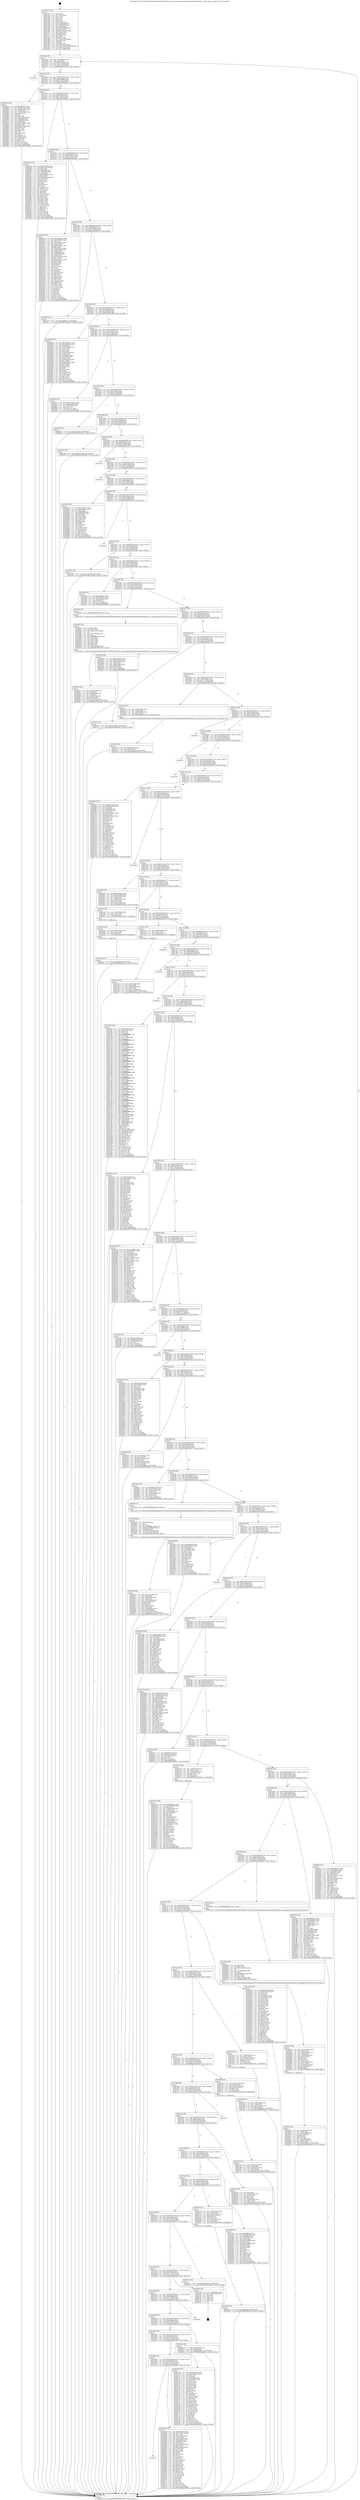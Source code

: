 digraph "0x401440" {
  label = "0x401440 (/mnt/c/Users/mathe/Desktop/tcc/POCII/binaries/extr_linuxarchpowerpcplatformscellspufsswitch.c_setup_ppu_mb_Final-ollvm.out::main(0))"
  labelloc = "t"
  node[shape=record]

  Entry [label="",width=0.3,height=0.3,shape=circle,fillcolor=black,style=filled]
  "0x4014b2" [label="{
     0x4014b2 [32]\l
     | [instrs]\l
     &nbsp;&nbsp;0x4014b2 \<+6\>: mov -0xa8(%rbp),%eax\l
     &nbsp;&nbsp;0x4014b8 \<+2\>: mov %eax,%ecx\l
     &nbsp;&nbsp;0x4014ba \<+6\>: sub $0x8ab2439f,%ecx\l
     &nbsp;&nbsp;0x4014c0 \<+6\>: mov %eax,-0xbc(%rbp)\l
     &nbsp;&nbsp;0x4014c6 \<+6\>: mov %ecx,-0xc0(%rbp)\l
     &nbsp;&nbsp;0x4014cc \<+6\>: je 0000000000401d7a \<main+0x93a\>\l
  }"]
  "0x401d7a" [label="{
     0x401d7a\l
  }", style=dashed]
  "0x4014d2" [label="{
     0x4014d2 [28]\l
     | [instrs]\l
     &nbsp;&nbsp;0x4014d2 \<+5\>: jmp 00000000004014d7 \<main+0x97\>\l
     &nbsp;&nbsp;0x4014d7 \<+6\>: mov -0xbc(%rbp),%eax\l
     &nbsp;&nbsp;0x4014dd \<+5\>: sub $0x94805d59,%eax\l
     &nbsp;&nbsp;0x4014e2 \<+6\>: mov %eax,-0xc4(%rbp)\l
     &nbsp;&nbsp;0x4014e8 \<+6\>: je 000000000040284a \<main+0x140a\>\l
  }"]
  Exit [label="",width=0.3,height=0.3,shape=circle,fillcolor=black,style=filled,peripheries=2]
  "0x40284a" [label="{
     0x40284a [122]\l
     | [instrs]\l
     &nbsp;&nbsp;0x40284a \<+5\>: mov $0xefdf6aec,%eax\l
     &nbsp;&nbsp;0x40284f \<+5\>: mov $0xa4c71104,%ecx\l
     &nbsp;&nbsp;0x402854 \<+4\>: mov -0x40(%rbp),%rdx\l
     &nbsp;&nbsp;0x402858 \<+2\>: mov (%rdx),%esi\l
     &nbsp;&nbsp;0x40285a \<+4\>: mov -0x50(%rbp),%rdx\l
     &nbsp;&nbsp;0x40285e \<+2\>: cmp (%rdx),%esi\l
     &nbsp;&nbsp;0x402860 \<+4\>: setl %dil\l
     &nbsp;&nbsp;0x402864 \<+4\>: and $0x1,%dil\l
     &nbsp;&nbsp;0x402868 \<+4\>: mov %dil,-0x25(%rbp)\l
     &nbsp;&nbsp;0x40286c \<+7\>: mov 0x405068,%esi\l
     &nbsp;&nbsp;0x402873 \<+8\>: mov 0x405054,%r8d\l
     &nbsp;&nbsp;0x40287b \<+3\>: mov %esi,%r9d\l
     &nbsp;&nbsp;0x40287e \<+7\>: sub $0xd577f2b3,%r9d\l
     &nbsp;&nbsp;0x402885 \<+4\>: sub $0x1,%r9d\l
     &nbsp;&nbsp;0x402889 \<+7\>: add $0xd577f2b3,%r9d\l
     &nbsp;&nbsp;0x402890 \<+4\>: imul %r9d,%esi\l
     &nbsp;&nbsp;0x402894 \<+3\>: and $0x1,%esi\l
     &nbsp;&nbsp;0x402897 \<+3\>: cmp $0x0,%esi\l
     &nbsp;&nbsp;0x40289a \<+4\>: sete %dil\l
     &nbsp;&nbsp;0x40289e \<+4\>: cmp $0xa,%r8d\l
     &nbsp;&nbsp;0x4028a2 \<+4\>: setl %r10b\l
     &nbsp;&nbsp;0x4028a6 \<+3\>: mov %dil,%r11b\l
     &nbsp;&nbsp;0x4028a9 \<+3\>: and %r10b,%r11b\l
     &nbsp;&nbsp;0x4028ac \<+3\>: xor %r10b,%dil\l
     &nbsp;&nbsp;0x4028af \<+3\>: or %dil,%r11b\l
     &nbsp;&nbsp;0x4028b2 \<+4\>: test $0x1,%r11b\l
     &nbsp;&nbsp;0x4028b6 \<+3\>: cmovne %ecx,%eax\l
     &nbsp;&nbsp;0x4028b9 \<+6\>: mov %eax,-0xa8(%rbp)\l
     &nbsp;&nbsp;0x4028bf \<+5\>: jmp 0000000000402de9 \<main+0x19a9\>\l
  }"]
  "0x4014ee" [label="{
     0x4014ee [28]\l
     | [instrs]\l
     &nbsp;&nbsp;0x4014ee \<+5\>: jmp 00000000004014f3 \<main+0xb3\>\l
     &nbsp;&nbsp;0x4014f3 \<+6\>: mov -0xbc(%rbp),%eax\l
     &nbsp;&nbsp;0x4014f9 \<+5\>: sub $0x960abec1,%eax\l
     &nbsp;&nbsp;0x4014fe \<+6\>: mov %eax,-0xc8(%rbp)\l
     &nbsp;&nbsp;0x401504 \<+6\>: je 00000000004024a8 \<main+0x1068\>\l
  }"]
  "0x401b7e" [label="{
     0x401b7e\l
  }", style=dashed]
  "0x4024a8" [label="{
     0x4024a8 [147]\l
     | [instrs]\l
     &nbsp;&nbsp;0x4024a8 \<+5\>: mov $0xf27cdcf9,%eax\l
     &nbsp;&nbsp;0x4024ad \<+5\>: mov $0xc7303a3f,%ecx\l
     &nbsp;&nbsp;0x4024b2 \<+2\>: mov $0x1,%dl\l
     &nbsp;&nbsp;0x4024b4 \<+7\>: mov 0x405068,%esi\l
     &nbsp;&nbsp;0x4024bb \<+7\>: mov 0x405054,%edi\l
     &nbsp;&nbsp;0x4024c2 \<+3\>: mov %esi,%r8d\l
     &nbsp;&nbsp;0x4024c5 \<+7\>: sub $0x60f6de9d,%r8d\l
     &nbsp;&nbsp;0x4024cc \<+4\>: sub $0x1,%r8d\l
     &nbsp;&nbsp;0x4024d0 \<+7\>: add $0x60f6de9d,%r8d\l
     &nbsp;&nbsp;0x4024d7 \<+4\>: imul %r8d,%esi\l
     &nbsp;&nbsp;0x4024db \<+3\>: and $0x1,%esi\l
     &nbsp;&nbsp;0x4024de \<+3\>: cmp $0x0,%esi\l
     &nbsp;&nbsp;0x4024e1 \<+4\>: sete %r9b\l
     &nbsp;&nbsp;0x4024e5 \<+3\>: cmp $0xa,%edi\l
     &nbsp;&nbsp;0x4024e8 \<+4\>: setl %r10b\l
     &nbsp;&nbsp;0x4024ec \<+3\>: mov %r9b,%r11b\l
     &nbsp;&nbsp;0x4024ef \<+4\>: xor $0xff,%r11b\l
     &nbsp;&nbsp;0x4024f3 \<+3\>: mov %r10b,%bl\l
     &nbsp;&nbsp;0x4024f6 \<+3\>: xor $0xff,%bl\l
     &nbsp;&nbsp;0x4024f9 \<+3\>: xor $0x0,%dl\l
     &nbsp;&nbsp;0x4024fc \<+3\>: mov %r11b,%r14b\l
     &nbsp;&nbsp;0x4024ff \<+4\>: and $0x0,%r14b\l
     &nbsp;&nbsp;0x402503 \<+3\>: and %dl,%r9b\l
     &nbsp;&nbsp;0x402506 \<+3\>: mov %bl,%r15b\l
     &nbsp;&nbsp;0x402509 \<+4\>: and $0x0,%r15b\l
     &nbsp;&nbsp;0x40250d \<+3\>: and %dl,%r10b\l
     &nbsp;&nbsp;0x402510 \<+3\>: or %r9b,%r14b\l
     &nbsp;&nbsp;0x402513 \<+3\>: or %r10b,%r15b\l
     &nbsp;&nbsp;0x402516 \<+3\>: xor %r15b,%r14b\l
     &nbsp;&nbsp;0x402519 \<+3\>: or %bl,%r11b\l
     &nbsp;&nbsp;0x40251c \<+4\>: xor $0xff,%r11b\l
     &nbsp;&nbsp;0x402520 \<+3\>: or $0x0,%dl\l
     &nbsp;&nbsp;0x402523 \<+3\>: and %dl,%r11b\l
     &nbsp;&nbsp;0x402526 \<+3\>: or %r11b,%r14b\l
     &nbsp;&nbsp;0x402529 \<+4\>: test $0x1,%r14b\l
     &nbsp;&nbsp;0x40252d \<+3\>: cmovne %ecx,%eax\l
     &nbsp;&nbsp;0x402530 \<+6\>: mov %eax,-0xa8(%rbp)\l
     &nbsp;&nbsp;0x402536 \<+5\>: jmp 0000000000402de9 \<main+0x19a9\>\l
  }"]
  "0x40150a" [label="{
     0x40150a [28]\l
     | [instrs]\l
     &nbsp;&nbsp;0x40150a \<+5\>: jmp 000000000040150f \<main+0xcf\>\l
     &nbsp;&nbsp;0x40150f \<+6\>: mov -0xbc(%rbp),%eax\l
     &nbsp;&nbsp;0x401515 \<+5\>: sub $0x9d7558a1,%eax\l
     &nbsp;&nbsp;0x40151a \<+6\>: mov %eax,-0xcc(%rbp)\l
     &nbsp;&nbsp;0x401520 \<+6\>: je 0000000000402362 \<main+0xf22\>\l
  }"]
  "0x402b89" [label="{
     0x402b89 [159]\l
     | [instrs]\l
     &nbsp;&nbsp;0x402b89 \<+5\>: mov $0xf8a66378,%eax\l
     &nbsp;&nbsp;0x402b8e \<+5\>: mov $0x77a3d1d2,%ecx\l
     &nbsp;&nbsp;0x402b93 \<+2\>: mov $0x1,%dl\l
     &nbsp;&nbsp;0x402b95 \<+7\>: mov -0xa0(%rbp),%rsi\l
     &nbsp;&nbsp;0x402b9c \<+2\>: mov (%rsi),%edi\l
     &nbsp;&nbsp;0x402b9e \<+3\>: mov %edi,-0x24(%rbp)\l
     &nbsp;&nbsp;0x402ba1 \<+7\>: mov 0x405068,%edi\l
     &nbsp;&nbsp;0x402ba8 \<+8\>: mov 0x405054,%r8d\l
     &nbsp;&nbsp;0x402bb0 \<+3\>: mov %edi,%r9d\l
     &nbsp;&nbsp;0x402bb3 \<+7\>: add $0xcad63a8f,%r9d\l
     &nbsp;&nbsp;0x402bba \<+4\>: sub $0x1,%r9d\l
     &nbsp;&nbsp;0x402bbe \<+7\>: sub $0xcad63a8f,%r9d\l
     &nbsp;&nbsp;0x402bc5 \<+4\>: imul %r9d,%edi\l
     &nbsp;&nbsp;0x402bc9 \<+3\>: and $0x1,%edi\l
     &nbsp;&nbsp;0x402bcc \<+3\>: cmp $0x0,%edi\l
     &nbsp;&nbsp;0x402bcf \<+4\>: sete %r10b\l
     &nbsp;&nbsp;0x402bd3 \<+4\>: cmp $0xa,%r8d\l
     &nbsp;&nbsp;0x402bd7 \<+4\>: setl %r11b\l
     &nbsp;&nbsp;0x402bdb \<+3\>: mov %r10b,%bl\l
     &nbsp;&nbsp;0x402bde \<+3\>: xor $0xff,%bl\l
     &nbsp;&nbsp;0x402be1 \<+3\>: mov %r11b,%r14b\l
     &nbsp;&nbsp;0x402be4 \<+4\>: xor $0xff,%r14b\l
     &nbsp;&nbsp;0x402be8 \<+3\>: xor $0x1,%dl\l
     &nbsp;&nbsp;0x402beb \<+3\>: mov %bl,%r15b\l
     &nbsp;&nbsp;0x402bee \<+4\>: and $0xff,%r15b\l
     &nbsp;&nbsp;0x402bf2 \<+3\>: and %dl,%r10b\l
     &nbsp;&nbsp;0x402bf5 \<+3\>: mov %r14b,%r12b\l
     &nbsp;&nbsp;0x402bf8 \<+4\>: and $0xff,%r12b\l
     &nbsp;&nbsp;0x402bfc \<+3\>: and %dl,%r11b\l
     &nbsp;&nbsp;0x402bff \<+3\>: or %r10b,%r15b\l
     &nbsp;&nbsp;0x402c02 \<+3\>: or %r11b,%r12b\l
     &nbsp;&nbsp;0x402c05 \<+3\>: xor %r12b,%r15b\l
     &nbsp;&nbsp;0x402c08 \<+3\>: or %r14b,%bl\l
     &nbsp;&nbsp;0x402c0b \<+3\>: xor $0xff,%bl\l
     &nbsp;&nbsp;0x402c0e \<+3\>: or $0x1,%dl\l
     &nbsp;&nbsp;0x402c11 \<+2\>: and %dl,%bl\l
     &nbsp;&nbsp;0x402c13 \<+3\>: or %bl,%r15b\l
     &nbsp;&nbsp;0x402c16 \<+4\>: test $0x1,%r15b\l
     &nbsp;&nbsp;0x402c1a \<+3\>: cmovne %ecx,%eax\l
     &nbsp;&nbsp;0x402c1d \<+6\>: mov %eax,-0xa8(%rbp)\l
     &nbsp;&nbsp;0x402c23 \<+5\>: jmp 0000000000402de9 \<main+0x19a9\>\l
  }"]
  "0x402362" [label="{
     0x402362 [174]\l
     | [instrs]\l
     &nbsp;&nbsp;0x402362 \<+5\>: mov $0x10ab588c,%eax\l
     &nbsp;&nbsp;0x402367 \<+5\>: mov $0x9d7f27ea,%ecx\l
     &nbsp;&nbsp;0x40236c \<+2\>: mov $0x1,%dl\l
     &nbsp;&nbsp;0x40236e \<+4\>: mov -0x58(%rbp),%rsi\l
     &nbsp;&nbsp;0x402372 \<+2\>: mov (%rsi),%edi\l
     &nbsp;&nbsp;0x402374 \<+6\>: add $0x82cc2eb1,%edi\l
     &nbsp;&nbsp;0x40237a \<+3\>: add $0x1,%edi\l
     &nbsp;&nbsp;0x40237d \<+6\>: sub $0x82cc2eb1,%edi\l
     &nbsp;&nbsp;0x402383 \<+4\>: mov -0x58(%rbp),%rsi\l
     &nbsp;&nbsp;0x402387 \<+2\>: mov %edi,(%rsi)\l
     &nbsp;&nbsp;0x402389 \<+7\>: mov 0x405068,%edi\l
     &nbsp;&nbsp;0x402390 \<+8\>: mov 0x405054,%r8d\l
     &nbsp;&nbsp;0x402398 \<+3\>: mov %edi,%r9d\l
     &nbsp;&nbsp;0x40239b \<+7\>: sub $0x7e0eb1de,%r9d\l
     &nbsp;&nbsp;0x4023a2 \<+4\>: sub $0x1,%r9d\l
     &nbsp;&nbsp;0x4023a6 \<+7\>: add $0x7e0eb1de,%r9d\l
     &nbsp;&nbsp;0x4023ad \<+4\>: imul %r9d,%edi\l
     &nbsp;&nbsp;0x4023b1 \<+3\>: and $0x1,%edi\l
     &nbsp;&nbsp;0x4023b4 \<+3\>: cmp $0x0,%edi\l
     &nbsp;&nbsp;0x4023b7 \<+4\>: sete %r10b\l
     &nbsp;&nbsp;0x4023bb \<+4\>: cmp $0xa,%r8d\l
     &nbsp;&nbsp;0x4023bf \<+4\>: setl %r11b\l
     &nbsp;&nbsp;0x4023c3 \<+3\>: mov %r10b,%bl\l
     &nbsp;&nbsp;0x4023c6 \<+3\>: xor $0xff,%bl\l
     &nbsp;&nbsp;0x4023c9 \<+3\>: mov %r11b,%r14b\l
     &nbsp;&nbsp;0x4023cc \<+4\>: xor $0xff,%r14b\l
     &nbsp;&nbsp;0x4023d0 \<+3\>: xor $0x1,%dl\l
     &nbsp;&nbsp;0x4023d3 \<+3\>: mov %bl,%r15b\l
     &nbsp;&nbsp;0x4023d6 \<+4\>: and $0xff,%r15b\l
     &nbsp;&nbsp;0x4023da \<+3\>: and %dl,%r10b\l
     &nbsp;&nbsp;0x4023dd \<+3\>: mov %r14b,%r12b\l
     &nbsp;&nbsp;0x4023e0 \<+4\>: and $0xff,%r12b\l
     &nbsp;&nbsp;0x4023e4 \<+3\>: and %dl,%r11b\l
     &nbsp;&nbsp;0x4023e7 \<+3\>: or %r10b,%r15b\l
     &nbsp;&nbsp;0x4023ea \<+3\>: or %r11b,%r12b\l
     &nbsp;&nbsp;0x4023ed \<+3\>: xor %r12b,%r15b\l
     &nbsp;&nbsp;0x4023f0 \<+3\>: or %r14b,%bl\l
     &nbsp;&nbsp;0x4023f3 \<+3\>: xor $0xff,%bl\l
     &nbsp;&nbsp;0x4023f6 \<+3\>: or $0x1,%dl\l
     &nbsp;&nbsp;0x4023f9 \<+2\>: and %dl,%bl\l
     &nbsp;&nbsp;0x4023fb \<+3\>: or %bl,%r15b\l
     &nbsp;&nbsp;0x4023fe \<+4\>: test $0x1,%r15b\l
     &nbsp;&nbsp;0x402402 \<+3\>: cmovne %ecx,%eax\l
     &nbsp;&nbsp;0x402405 \<+6\>: mov %eax,-0xa8(%rbp)\l
     &nbsp;&nbsp;0x40240b \<+5\>: jmp 0000000000402de9 \<main+0x19a9\>\l
  }"]
  "0x401526" [label="{
     0x401526 [28]\l
     | [instrs]\l
     &nbsp;&nbsp;0x401526 \<+5\>: jmp 000000000040152b \<main+0xeb\>\l
     &nbsp;&nbsp;0x40152b \<+6\>: mov -0xbc(%rbp),%eax\l
     &nbsp;&nbsp;0x401531 \<+5\>: sub $0x9d7f27ea,%eax\l
     &nbsp;&nbsp;0x401536 \<+6\>: mov %eax,-0xd0(%rbp)\l
     &nbsp;&nbsp;0x40153c \<+6\>: je 0000000000402410 \<main+0xfd0\>\l
  }"]
  "0x402ae0" [label="{
     0x402ae0 [15]\l
     | [instrs]\l
     &nbsp;&nbsp;0x402ae0 \<+10\>: movl $0x79d464df,-0xa8(%rbp)\l
     &nbsp;&nbsp;0x402aea \<+5\>: jmp 0000000000402de9 \<main+0x19a9\>\l
  }"]
  "0x402410" [label="{
     0x402410 [15]\l
     | [instrs]\l
     &nbsp;&nbsp;0x402410 \<+10\>: movl $0xcd9da3b7,-0xa8(%rbp)\l
     &nbsp;&nbsp;0x40241a \<+5\>: jmp 0000000000402de9 \<main+0x19a9\>\l
  }"]
  "0x401542" [label="{
     0x401542 [28]\l
     | [instrs]\l
     &nbsp;&nbsp;0x401542 \<+5\>: jmp 0000000000401547 \<main+0x107\>\l
     &nbsp;&nbsp;0x401547 \<+6\>: mov -0xbc(%rbp),%eax\l
     &nbsp;&nbsp;0x40154d \<+5\>: sub $0xa36682ef,%eax\l
     &nbsp;&nbsp;0x401552 \<+6\>: mov %eax,-0xd4(%rbp)\l
     &nbsp;&nbsp;0x401558 \<+6\>: je 000000000040299b \<main+0x155b\>\l
  }"]
  "0x402ad1" [label="{
     0x402ad1 [15]\l
     | [instrs]\l
     &nbsp;&nbsp;0x402ad1 \<+4\>: mov -0x48(%rbp),%rax\l
     &nbsp;&nbsp;0x402ad5 \<+3\>: mov (%rax),%rax\l
     &nbsp;&nbsp;0x402ad8 \<+3\>: mov %rax,%rdi\l
     &nbsp;&nbsp;0x402adb \<+5\>: call 0000000000401030 \<free@plt\>\l
     | [calls]\l
     &nbsp;&nbsp;0x401030 \{1\} (unknown)\l
  }"]
  "0x40299b" [label="{
     0x40299b [115]\l
     | [instrs]\l
     &nbsp;&nbsp;0x40299b \<+5\>: mov $0x293fa917,%eax\l
     &nbsp;&nbsp;0x4029a0 \<+5\>: mov $0xad46225f,%ecx\l
     &nbsp;&nbsp;0x4029a5 \<+2\>: xor %edx,%edx\l
     &nbsp;&nbsp;0x4029a7 \<+4\>: mov -0x40(%rbp),%rsi\l
     &nbsp;&nbsp;0x4029ab \<+2\>: mov (%rsi),%edi\l
     &nbsp;&nbsp;0x4029ad \<+3\>: sub $0x1,%edx\l
     &nbsp;&nbsp;0x4029b0 \<+2\>: sub %edx,%edi\l
     &nbsp;&nbsp;0x4029b2 \<+4\>: mov -0x40(%rbp),%rsi\l
     &nbsp;&nbsp;0x4029b6 \<+2\>: mov %edi,(%rsi)\l
     &nbsp;&nbsp;0x4029b8 \<+7\>: mov 0x405068,%edx\l
     &nbsp;&nbsp;0x4029bf \<+7\>: mov 0x405054,%edi\l
     &nbsp;&nbsp;0x4029c6 \<+3\>: mov %edx,%r8d\l
     &nbsp;&nbsp;0x4029c9 \<+7\>: sub $0x99f2cd24,%r8d\l
     &nbsp;&nbsp;0x4029d0 \<+4\>: sub $0x1,%r8d\l
     &nbsp;&nbsp;0x4029d4 \<+7\>: add $0x99f2cd24,%r8d\l
     &nbsp;&nbsp;0x4029db \<+4\>: imul %r8d,%edx\l
     &nbsp;&nbsp;0x4029df \<+3\>: and $0x1,%edx\l
     &nbsp;&nbsp;0x4029e2 \<+3\>: cmp $0x0,%edx\l
     &nbsp;&nbsp;0x4029e5 \<+4\>: sete %r9b\l
     &nbsp;&nbsp;0x4029e9 \<+3\>: cmp $0xa,%edi\l
     &nbsp;&nbsp;0x4029ec \<+4\>: setl %r10b\l
     &nbsp;&nbsp;0x4029f0 \<+3\>: mov %r9b,%r11b\l
     &nbsp;&nbsp;0x4029f3 \<+3\>: and %r10b,%r11b\l
     &nbsp;&nbsp;0x4029f6 \<+3\>: xor %r10b,%r9b\l
     &nbsp;&nbsp;0x4029f9 \<+3\>: or %r9b,%r11b\l
     &nbsp;&nbsp;0x4029fc \<+4\>: test $0x1,%r11b\l
     &nbsp;&nbsp;0x402a00 \<+3\>: cmovne %ecx,%eax\l
     &nbsp;&nbsp;0x402a03 \<+6\>: mov %eax,-0xa8(%rbp)\l
     &nbsp;&nbsp;0x402a09 \<+5\>: jmp 0000000000402de9 \<main+0x19a9\>\l
  }"]
  "0x40155e" [label="{
     0x40155e [28]\l
     | [instrs]\l
     &nbsp;&nbsp;0x40155e \<+5\>: jmp 0000000000401563 \<main+0x123\>\l
     &nbsp;&nbsp;0x401563 \<+6\>: mov -0xbc(%rbp),%eax\l
     &nbsp;&nbsp;0x401569 \<+5\>: sub $0xa4c71104,%eax\l
     &nbsp;&nbsp;0x40156e \<+6\>: mov %eax,-0xd8(%rbp)\l
     &nbsp;&nbsp;0x401574 \<+6\>: je 00000000004028c4 \<main+0x1484\>\l
  }"]
  "0x402a91" [label="{
     0x402a91 [15]\l
     | [instrs]\l
     &nbsp;&nbsp;0x402a91 \<+10\>: movl $0x5fdd3a55,-0xa8(%rbp)\l
     &nbsp;&nbsp;0x402a9b \<+5\>: jmp 0000000000402de9 \<main+0x19a9\>\l
  }"]
  "0x4028c4" [label="{
     0x4028c4 [30]\l
     | [instrs]\l
     &nbsp;&nbsp;0x4028c4 \<+5\>: mov $0xd731d4e2,%eax\l
     &nbsp;&nbsp;0x4028c9 \<+5\>: mov $0xcbc30c8e,%ecx\l
     &nbsp;&nbsp;0x4028ce \<+3\>: mov -0x25(%rbp),%dl\l
     &nbsp;&nbsp;0x4028d1 \<+3\>: test $0x1,%dl\l
     &nbsp;&nbsp;0x4028d4 \<+3\>: cmovne %ecx,%eax\l
     &nbsp;&nbsp;0x4028d7 \<+6\>: mov %eax,-0xa8(%rbp)\l
     &nbsp;&nbsp;0x4028dd \<+5\>: jmp 0000000000402de9 \<main+0x19a9\>\l
  }"]
  "0x40157a" [label="{
     0x40157a [28]\l
     | [instrs]\l
     &nbsp;&nbsp;0x40157a \<+5\>: jmp 000000000040157f \<main+0x13f\>\l
     &nbsp;&nbsp;0x40157f \<+6\>: mov -0xbc(%rbp),%eax\l
     &nbsp;&nbsp;0x401585 \<+5\>: sub $0xaa61aa9f,%eax\l
     &nbsp;&nbsp;0x40158a \<+6\>: mov %eax,-0xdc(%rbp)\l
     &nbsp;&nbsp;0x401590 \<+6\>: je 000000000040264e \<main+0x120e\>\l
  }"]
  "0x402a30" [label="{
     0x402a30 [25]\l
     | [instrs]\l
     &nbsp;&nbsp;0x402a30 \<+4\>: mov -0x38(%rbp),%rax\l
     &nbsp;&nbsp;0x402a34 \<+6\>: movl $0x0,(%rax)\l
     &nbsp;&nbsp;0x402a3a \<+10\>: movl $0xee1abc6e,-0xa8(%rbp)\l
     &nbsp;&nbsp;0x402a44 \<+5\>: jmp 0000000000402de9 \<main+0x19a9\>\l
  }"]
  "0x40264e" [label="{
     0x40264e [15]\l
     | [instrs]\l
     &nbsp;&nbsp;0x40264e \<+10\>: movl $0x18f25536,-0xa8(%rbp)\l
     &nbsp;&nbsp;0x402658 \<+5\>: jmp 0000000000402de9 \<main+0x19a9\>\l
  }"]
  "0x401596" [label="{
     0x401596 [28]\l
     | [instrs]\l
     &nbsp;&nbsp;0x401596 \<+5\>: jmp 000000000040159b \<main+0x15b\>\l
     &nbsp;&nbsp;0x40159b \<+6\>: mov -0xbc(%rbp),%eax\l
     &nbsp;&nbsp;0x4015a1 \<+5\>: sub $0xad46225f,%eax\l
     &nbsp;&nbsp;0x4015a6 \<+6\>: mov %eax,-0xe0(%rbp)\l
     &nbsp;&nbsp;0x4015ac \<+6\>: je 0000000000402a0e \<main+0x15ce\>\l
  }"]
  "0x40291b" [label="{
     0x40291b [42]\l
     | [instrs]\l
     &nbsp;&nbsp;0x40291b \<+6\>: mov -0x1c8(%rbp),%ecx\l
     &nbsp;&nbsp;0x402921 \<+3\>: imul %eax,%ecx\l
     &nbsp;&nbsp;0x402924 \<+4\>: mov -0x48(%rbp),%r8\l
     &nbsp;&nbsp;0x402928 \<+3\>: mov (%r8),%r8\l
     &nbsp;&nbsp;0x40292b \<+4\>: mov -0x40(%rbp),%r9\l
     &nbsp;&nbsp;0x40292f \<+3\>: movslq (%r9),%r9\l
     &nbsp;&nbsp;0x402932 \<+4\>: mov %ecx,(%r8,%r9,4)\l
     &nbsp;&nbsp;0x402936 \<+10\>: movl $0xc4c7ffd4,-0xa8(%rbp)\l
     &nbsp;&nbsp;0x402940 \<+5\>: jmp 0000000000402de9 \<main+0x19a9\>\l
  }"]
  "0x402a0e" [label="{
     0x402a0e [15]\l
     | [instrs]\l
     &nbsp;&nbsp;0x402a0e \<+10\>: movl $0x6b797300,-0xa8(%rbp)\l
     &nbsp;&nbsp;0x402a18 \<+5\>: jmp 0000000000402de9 \<main+0x19a9\>\l
  }"]
  "0x4015b2" [label="{
     0x4015b2 [28]\l
     | [instrs]\l
     &nbsp;&nbsp;0x4015b2 \<+5\>: jmp 00000000004015b7 \<main+0x177\>\l
     &nbsp;&nbsp;0x4015b7 \<+6\>: mov -0xbc(%rbp),%eax\l
     &nbsp;&nbsp;0x4015bd \<+5\>: sub $0xb2900eee,%eax\l
     &nbsp;&nbsp;0x4015c2 \<+6\>: mov %eax,-0xe4(%rbp)\l
     &nbsp;&nbsp;0x4015c8 \<+6\>: je 0000000000401eb2 \<main+0xa72\>\l
  }"]
  "0x4028e7" [label="{
     0x4028e7 [52]\l
     | [instrs]\l
     &nbsp;&nbsp;0x4028e7 \<+2\>: xor %ecx,%ecx\l
     &nbsp;&nbsp;0x4028e9 \<+5\>: mov $0x2,%edx\l
     &nbsp;&nbsp;0x4028ee \<+6\>: mov %edx,-0x1c4(%rbp)\l
     &nbsp;&nbsp;0x4028f4 \<+1\>: cltd\l
     &nbsp;&nbsp;0x4028f5 \<+6\>: mov -0x1c4(%rbp),%esi\l
     &nbsp;&nbsp;0x4028fb \<+2\>: idiv %esi\l
     &nbsp;&nbsp;0x4028fd \<+6\>: imul $0xfffffffe,%edx,%edx\l
     &nbsp;&nbsp;0x402903 \<+2\>: mov %ecx,%edi\l
     &nbsp;&nbsp;0x402905 \<+2\>: sub %edx,%edi\l
     &nbsp;&nbsp;0x402907 \<+2\>: mov %ecx,%edx\l
     &nbsp;&nbsp;0x402909 \<+3\>: sub $0x1,%edx\l
     &nbsp;&nbsp;0x40290c \<+2\>: add %edx,%edi\l
     &nbsp;&nbsp;0x40290e \<+2\>: sub %edi,%ecx\l
     &nbsp;&nbsp;0x402910 \<+6\>: mov %ecx,-0x1c8(%rbp)\l
     &nbsp;&nbsp;0x402916 \<+5\>: call 0000000000401160 \<next_i\>\l
     | [calls]\l
     &nbsp;&nbsp;0x401160 \{1\} (/mnt/c/Users/mathe/Desktop/tcc/POCII/binaries/extr_linuxarchpowerpcplatformscellspufsswitch.c_setup_ppu_mb_Final-ollvm.out::next_i)\l
  }"]
  "0x401eb2" [label="{
     0x401eb2\l
  }", style=dashed]
  "0x4015ce" [label="{
     0x4015ce [28]\l
     | [instrs]\l
     &nbsp;&nbsp;0x4015ce \<+5\>: jmp 00000000004015d3 \<main+0x193\>\l
     &nbsp;&nbsp;0x4015d3 \<+6\>: mov -0xbc(%rbp),%eax\l
     &nbsp;&nbsp;0x4015d9 \<+5\>: sub $0xbb7a1dad,%eax\l
     &nbsp;&nbsp;0x4015de \<+6\>: mov %eax,-0xe8(%rbp)\l
     &nbsp;&nbsp;0x4015e4 \<+6\>: je 0000000000402d73 \<main+0x1933\>\l
  }"]
  "0x4027cf" [label="{
     0x4027cf [32]\l
     | [instrs]\l
     &nbsp;&nbsp;0x4027cf \<+4\>: mov -0x48(%rbp),%rdi\l
     &nbsp;&nbsp;0x4027d3 \<+3\>: mov %rax,(%rdi)\l
     &nbsp;&nbsp;0x4027d6 \<+4\>: mov -0x40(%rbp),%rax\l
     &nbsp;&nbsp;0x4027da \<+6\>: movl $0x0,(%rax)\l
     &nbsp;&nbsp;0x4027e0 \<+10\>: movl $0x6b797300,-0xa8(%rbp)\l
     &nbsp;&nbsp;0x4027ea \<+5\>: jmp 0000000000402de9 \<main+0x19a9\>\l
  }"]
  "0x402d73" [label="{
     0x402d73\l
  }", style=dashed]
  "0x4015ea" [label="{
     0x4015ea [28]\l
     | [instrs]\l
     &nbsp;&nbsp;0x4015ea \<+5\>: jmp 00000000004015ef \<main+0x1af\>\l
     &nbsp;&nbsp;0x4015ef \<+6\>: mov -0xbc(%rbp),%eax\l
     &nbsp;&nbsp;0x4015f5 \<+5\>: sub $0xc4c7ffd4,%eax\l
     &nbsp;&nbsp;0x4015fa \<+6\>: mov %eax,-0xec(%rbp)\l
     &nbsp;&nbsp;0x401600 \<+6\>: je 0000000000402945 \<main+0x1505\>\l
  }"]
  "0x402291" [label="{
     0x402291 [62]\l
     | [instrs]\l
     &nbsp;&nbsp;0x402291 \<+6\>: mov -0x1c0(%rbp),%ecx\l
     &nbsp;&nbsp;0x402297 \<+3\>: imul %eax,%ecx\l
     &nbsp;&nbsp;0x40229a \<+4\>: mov -0x80(%rbp),%rsi\l
     &nbsp;&nbsp;0x40229e \<+3\>: mov (%rsi),%rsi\l
     &nbsp;&nbsp;0x4022a1 \<+4\>: mov -0x78(%rbp),%rdi\l
     &nbsp;&nbsp;0x4022a5 \<+3\>: movslq (%rdi),%rdi\l
     &nbsp;&nbsp;0x4022a8 \<+4\>: shl $0x4,%rdi\l
     &nbsp;&nbsp;0x4022ac \<+3\>: add %rdi,%rsi\l
     &nbsp;&nbsp;0x4022af \<+4\>: mov 0x8(%rsi),%rsi\l
     &nbsp;&nbsp;0x4022b3 \<+3\>: mov (%rsi),%rsi\l
     &nbsp;&nbsp;0x4022b6 \<+4\>: mov -0x58(%rbp),%rdi\l
     &nbsp;&nbsp;0x4022ba \<+3\>: movslq (%rdi),%rdi\l
     &nbsp;&nbsp;0x4022bd \<+3\>: mov %ecx,(%rsi,%rdi,4)\l
     &nbsp;&nbsp;0x4022c0 \<+10\>: movl $0xf54821d8,-0xa8(%rbp)\l
     &nbsp;&nbsp;0x4022ca \<+5\>: jmp 0000000000402de9 \<main+0x19a9\>\l
  }"]
  "0x402945" [label="{
     0x402945 [86]\l
     | [instrs]\l
     &nbsp;&nbsp;0x402945 \<+5\>: mov $0x293fa917,%eax\l
     &nbsp;&nbsp;0x40294a \<+5\>: mov $0xa36682ef,%ecx\l
     &nbsp;&nbsp;0x40294f \<+2\>: xor %edx,%edx\l
     &nbsp;&nbsp;0x402951 \<+7\>: mov 0x405068,%esi\l
     &nbsp;&nbsp;0x402958 \<+7\>: mov 0x405054,%edi\l
     &nbsp;&nbsp;0x40295f \<+3\>: sub $0x1,%edx\l
     &nbsp;&nbsp;0x402962 \<+3\>: mov %esi,%r8d\l
     &nbsp;&nbsp;0x402965 \<+3\>: add %edx,%r8d\l
     &nbsp;&nbsp;0x402968 \<+4\>: imul %r8d,%esi\l
     &nbsp;&nbsp;0x40296c \<+3\>: and $0x1,%esi\l
     &nbsp;&nbsp;0x40296f \<+3\>: cmp $0x0,%esi\l
     &nbsp;&nbsp;0x402972 \<+4\>: sete %r9b\l
     &nbsp;&nbsp;0x402976 \<+3\>: cmp $0xa,%edi\l
     &nbsp;&nbsp;0x402979 \<+4\>: setl %r10b\l
     &nbsp;&nbsp;0x40297d \<+3\>: mov %r9b,%r11b\l
     &nbsp;&nbsp;0x402980 \<+3\>: and %r10b,%r11b\l
     &nbsp;&nbsp;0x402983 \<+3\>: xor %r10b,%r9b\l
     &nbsp;&nbsp;0x402986 \<+3\>: or %r9b,%r11b\l
     &nbsp;&nbsp;0x402989 \<+4\>: test $0x1,%r11b\l
     &nbsp;&nbsp;0x40298d \<+3\>: cmovne %ecx,%eax\l
     &nbsp;&nbsp;0x402990 \<+6\>: mov %eax,-0xa8(%rbp)\l
     &nbsp;&nbsp;0x402996 \<+5\>: jmp 0000000000402de9 \<main+0x19a9\>\l
  }"]
  "0x401606" [label="{
     0x401606 [28]\l
     | [instrs]\l
     &nbsp;&nbsp;0x401606 \<+5\>: jmp 000000000040160b \<main+0x1cb\>\l
     &nbsp;&nbsp;0x40160b \<+6\>: mov -0xbc(%rbp),%eax\l
     &nbsp;&nbsp;0x401611 \<+5\>: sub $0xc532102b,%eax\l
     &nbsp;&nbsp;0x401616 \<+6\>: mov %eax,-0xf0(%rbp)\l
     &nbsp;&nbsp;0x40161c \<+6\>: je 0000000000402afe \<main+0x16be\>\l
  }"]
  "0x402269" [label="{
     0x402269 [40]\l
     | [instrs]\l
     &nbsp;&nbsp;0x402269 \<+5\>: mov $0x2,%ecx\l
     &nbsp;&nbsp;0x40226e \<+1\>: cltd\l
     &nbsp;&nbsp;0x40226f \<+2\>: idiv %ecx\l
     &nbsp;&nbsp;0x402271 \<+6\>: imul $0xfffffffe,%edx,%ecx\l
     &nbsp;&nbsp;0x402277 \<+6\>: add $0xd300eed0,%ecx\l
     &nbsp;&nbsp;0x40227d \<+3\>: add $0x1,%ecx\l
     &nbsp;&nbsp;0x402280 \<+6\>: sub $0xd300eed0,%ecx\l
     &nbsp;&nbsp;0x402286 \<+6\>: mov %ecx,-0x1c0(%rbp)\l
     &nbsp;&nbsp;0x40228c \<+5\>: call 0000000000401160 \<next_i\>\l
     | [calls]\l
     &nbsp;&nbsp;0x401160 \{1\} (/mnt/c/Users/mathe/Desktop/tcc/POCII/binaries/extr_linuxarchpowerpcplatformscellspufsswitch.c_setup_ppu_mb_Final-ollvm.out::next_i)\l
  }"]
  "0x402afe" [label="{
     0x402afe\l
  }", style=dashed]
  "0x401622" [label="{
     0x401622 [28]\l
     | [instrs]\l
     &nbsp;&nbsp;0x401622 \<+5\>: jmp 0000000000401627 \<main+0x1e7\>\l
     &nbsp;&nbsp;0x401627 \<+6\>: mov -0xbc(%rbp),%eax\l
     &nbsp;&nbsp;0x40162d \<+5\>: sub $0xc7303a3f,%eax\l
     &nbsp;&nbsp;0x401632 \<+6\>: mov %eax,-0xf4(%rbp)\l
     &nbsp;&nbsp;0x401638 \<+6\>: je 000000000040253b \<main+0x10fb\>\l
  }"]
  "0x4021b1" [label="{
     0x4021b1 [128]\l
     | [instrs]\l
     &nbsp;&nbsp;0x4021b1 \<+5\>: mov $0x5b263ac3,%ecx\l
     &nbsp;&nbsp;0x4021b6 \<+5\>: mov $0x765a85fe,%edx\l
     &nbsp;&nbsp;0x4021bb \<+2\>: xor %esi,%esi\l
     &nbsp;&nbsp;0x4021bd \<+4\>: mov -0x80(%rbp),%rdi\l
     &nbsp;&nbsp;0x4021c1 \<+3\>: mov (%rdi),%rdi\l
     &nbsp;&nbsp;0x4021c4 \<+4\>: mov -0x78(%rbp),%r8\l
     &nbsp;&nbsp;0x4021c8 \<+3\>: movslq (%r8),%r8\l
     &nbsp;&nbsp;0x4021cb \<+4\>: shl $0x4,%r8\l
     &nbsp;&nbsp;0x4021cf \<+3\>: add %r8,%rdi\l
     &nbsp;&nbsp;0x4021d2 \<+4\>: mov 0x8(%rdi),%rdi\l
     &nbsp;&nbsp;0x4021d6 \<+3\>: mov %rax,(%rdi)\l
     &nbsp;&nbsp;0x4021d9 \<+4\>: mov -0x58(%rbp),%rax\l
     &nbsp;&nbsp;0x4021dd \<+6\>: movl $0x0,(%rax)\l
     &nbsp;&nbsp;0x4021e3 \<+8\>: mov 0x405068,%r9d\l
     &nbsp;&nbsp;0x4021eb \<+8\>: mov 0x405054,%r10d\l
     &nbsp;&nbsp;0x4021f3 \<+3\>: sub $0x1,%esi\l
     &nbsp;&nbsp;0x4021f6 \<+3\>: mov %r9d,%r11d\l
     &nbsp;&nbsp;0x4021f9 \<+3\>: add %esi,%r11d\l
     &nbsp;&nbsp;0x4021fc \<+4\>: imul %r11d,%r9d\l
     &nbsp;&nbsp;0x402200 \<+4\>: and $0x1,%r9d\l
     &nbsp;&nbsp;0x402204 \<+4\>: cmp $0x0,%r9d\l
     &nbsp;&nbsp;0x402208 \<+3\>: sete %bl\l
     &nbsp;&nbsp;0x40220b \<+4\>: cmp $0xa,%r10d\l
     &nbsp;&nbsp;0x40220f \<+4\>: setl %r14b\l
     &nbsp;&nbsp;0x402213 \<+3\>: mov %bl,%r15b\l
     &nbsp;&nbsp;0x402216 \<+3\>: and %r14b,%r15b\l
     &nbsp;&nbsp;0x402219 \<+3\>: xor %r14b,%bl\l
     &nbsp;&nbsp;0x40221c \<+3\>: or %bl,%r15b\l
     &nbsp;&nbsp;0x40221f \<+4\>: test $0x1,%r15b\l
     &nbsp;&nbsp;0x402223 \<+3\>: cmovne %edx,%ecx\l
     &nbsp;&nbsp;0x402226 \<+6\>: mov %ecx,-0xa8(%rbp)\l
     &nbsp;&nbsp;0x40222c \<+5\>: jmp 0000000000402de9 \<main+0x19a9\>\l
  }"]
  "0x40253b" [label="{
     0x40253b [15]\l
     | [instrs]\l
     &nbsp;&nbsp;0x40253b \<+10\>: movl $0x112eb7fd,-0xa8(%rbp)\l
     &nbsp;&nbsp;0x402545 \<+5\>: jmp 0000000000402de9 \<main+0x19a9\>\l
  }"]
  "0x40163e" [label="{
     0x40163e [28]\l
     | [instrs]\l
     &nbsp;&nbsp;0x40163e \<+5\>: jmp 0000000000401643 \<main+0x203\>\l
     &nbsp;&nbsp;0x401643 \<+6\>: mov -0xbc(%rbp),%eax\l
     &nbsp;&nbsp;0x401649 \<+5\>: sub $0xca3357f7,%eax\l
     &nbsp;&nbsp;0x40164e \<+6\>: mov %eax,-0xf8(%rbp)\l
     &nbsp;&nbsp;0x401654 \<+6\>: je 0000000000401ef8 \<main+0xab8\>\l
  }"]
  "0x401b62" [label="{
     0x401b62 [28]\l
     | [instrs]\l
     &nbsp;&nbsp;0x401b62 \<+5\>: jmp 0000000000401b67 \<main+0x727\>\l
     &nbsp;&nbsp;0x401b67 \<+6\>: mov -0xbc(%rbp),%eax\l
     &nbsp;&nbsp;0x401b6d \<+5\>: sub $0x7f28a627,%eax\l
     &nbsp;&nbsp;0x401b72 \<+6\>: mov %eax,-0x1b4(%rbp)\l
     &nbsp;&nbsp;0x401b78 \<+6\>: je 0000000000402b89 \<main+0x1749\>\l
  }"]
  "0x401ef8" [label="{
     0x401ef8 [30]\l
     | [instrs]\l
     &nbsp;&nbsp;0x401ef8 \<+5\>: mov $0xe334ba23,%eax\l
     &nbsp;&nbsp;0x401efd \<+5\>: mov $0x5884e94c,%ecx\l
     &nbsp;&nbsp;0x401f02 \<+3\>: mov -0x2c(%rbp),%edx\l
     &nbsp;&nbsp;0x401f05 \<+3\>: cmp $0x0,%edx\l
     &nbsp;&nbsp;0x401f08 \<+3\>: cmove %ecx,%eax\l
     &nbsp;&nbsp;0x401f0b \<+6\>: mov %eax,-0xa8(%rbp)\l
     &nbsp;&nbsp;0x401f11 \<+5\>: jmp 0000000000402de9 \<main+0x19a9\>\l
  }"]
  "0x40165a" [label="{
     0x40165a [28]\l
     | [instrs]\l
     &nbsp;&nbsp;0x40165a \<+5\>: jmp 000000000040165f \<main+0x21f\>\l
     &nbsp;&nbsp;0x40165f \<+6\>: mov -0xbc(%rbp),%eax\l
     &nbsp;&nbsp;0x401665 \<+5\>: sub $0xcbc30c8e,%eax\l
     &nbsp;&nbsp;0x40166a \<+6\>: mov %eax,-0xfc(%rbp)\l
     &nbsp;&nbsp;0x401670 \<+6\>: je 00000000004028e2 \<main+0x14a2\>\l
  }"]
  "0x40210b" [label="{
     0x40210b [137]\l
     | [instrs]\l
     &nbsp;&nbsp;0x40210b \<+5\>: mov $0x5b263ac3,%eax\l
     &nbsp;&nbsp;0x402110 \<+5\>: mov $0x436c2e8d,%ecx\l
     &nbsp;&nbsp;0x402115 \<+2\>: mov $0x1,%dl\l
     &nbsp;&nbsp;0x402117 \<+2\>: xor %esi,%esi\l
     &nbsp;&nbsp;0x402119 \<+7\>: mov 0x405068,%edi\l
     &nbsp;&nbsp;0x402120 \<+8\>: mov 0x405054,%r8d\l
     &nbsp;&nbsp;0x402128 \<+3\>: sub $0x1,%esi\l
     &nbsp;&nbsp;0x40212b \<+3\>: mov %edi,%r9d\l
     &nbsp;&nbsp;0x40212e \<+3\>: add %esi,%r9d\l
     &nbsp;&nbsp;0x402131 \<+4\>: imul %r9d,%edi\l
     &nbsp;&nbsp;0x402135 \<+3\>: and $0x1,%edi\l
     &nbsp;&nbsp;0x402138 \<+3\>: cmp $0x0,%edi\l
     &nbsp;&nbsp;0x40213b \<+4\>: sete %r10b\l
     &nbsp;&nbsp;0x40213f \<+4\>: cmp $0xa,%r8d\l
     &nbsp;&nbsp;0x402143 \<+4\>: setl %r11b\l
     &nbsp;&nbsp;0x402147 \<+3\>: mov %r10b,%bl\l
     &nbsp;&nbsp;0x40214a \<+3\>: xor $0xff,%bl\l
     &nbsp;&nbsp;0x40214d \<+3\>: mov %r11b,%r14b\l
     &nbsp;&nbsp;0x402150 \<+4\>: xor $0xff,%r14b\l
     &nbsp;&nbsp;0x402154 \<+3\>: xor $0x1,%dl\l
     &nbsp;&nbsp;0x402157 \<+3\>: mov %bl,%r15b\l
     &nbsp;&nbsp;0x40215a \<+4\>: and $0xff,%r15b\l
     &nbsp;&nbsp;0x40215e \<+3\>: and %dl,%r10b\l
     &nbsp;&nbsp;0x402161 \<+3\>: mov %r14b,%r12b\l
     &nbsp;&nbsp;0x402164 \<+4\>: and $0xff,%r12b\l
     &nbsp;&nbsp;0x402168 \<+3\>: and %dl,%r11b\l
     &nbsp;&nbsp;0x40216b \<+3\>: or %r10b,%r15b\l
     &nbsp;&nbsp;0x40216e \<+3\>: or %r11b,%r12b\l
     &nbsp;&nbsp;0x402171 \<+3\>: xor %r12b,%r15b\l
     &nbsp;&nbsp;0x402174 \<+3\>: or %r14b,%bl\l
     &nbsp;&nbsp;0x402177 \<+3\>: xor $0xff,%bl\l
     &nbsp;&nbsp;0x40217a \<+3\>: or $0x1,%dl\l
     &nbsp;&nbsp;0x40217d \<+2\>: and %dl,%bl\l
     &nbsp;&nbsp;0x40217f \<+3\>: or %bl,%r15b\l
     &nbsp;&nbsp;0x402182 \<+4\>: test $0x1,%r15b\l
     &nbsp;&nbsp;0x402186 \<+3\>: cmovne %ecx,%eax\l
     &nbsp;&nbsp;0x402189 \<+6\>: mov %eax,-0xa8(%rbp)\l
     &nbsp;&nbsp;0x40218f \<+5\>: jmp 0000000000402de9 \<main+0x19a9\>\l
  }"]
  "0x4028e2" [label="{
     0x4028e2 [5]\l
     | [instrs]\l
     &nbsp;&nbsp;0x4028e2 \<+5\>: call 0000000000401160 \<next_i\>\l
     | [calls]\l
     &nbsp;&nbsp;0x401160 \{1\} (/mnt/c/Users/mathe/Desktop/tcc/POCII/binaries/extr_linuxarchpowerpcplatformscellspufsswitch.c_setup_ppu_mb_Final-ollvm.out::next_i)\l
  }"]
  "0x401676" [label="{
     0x401676 [28]\l
     | [instrs]\l
     &nbsp;&nbsp;0x401676 \<+5\>: jmp 000000000040167b \<main+0x23b\>\l
     &nbsp;&nbsp;0x40167b \<+6\>: mov -0xbc(%rbp),%eax\l
     &nbsp;&nbsp;0x401681 \<+5\>: sub $0xcd9da3b7,%eax\l
     &nbsp;&nbsp;0x401686 \<+6\>: mov %eax,-0x100(%rbp)\l
     &nbsp;&nbsp;0x40168c \<+6\>: je 0000000000402240 \<main+0xe00\>\l
  }"]
  "0x401b46" [label="{
     0x401b46 [28]\l
     | [instrs]\l
     &nbsp;&nbsp;0x401b46 \<+5\>: jmp 0000000000401b4b \<main+0x70b\>\l
     &nbsp;&nbsp;0x401b4b \<+6\>: mov -0xbc(%rbp),%eax\l
     &nbsp;&nbsp;0x401b51 \<+5\>: sub $0x7afc09c6,%eax\l
     &nbsp;&nbsp;0x401b56 \<+6\>: mov %eax,-0x1b0(%rbp)\l
     &nbsp;&nbsp;0x401b5c \<+6\>: je 000000000040210b \<main+0xccb\>\l
  }"]
  "0x402240" [label="{
     0x402240 [36]\l
     | [instrs]\l
     &nbsp;&nbsp;0x402240 \<+5\>: mov $0xf53030b4,%eax\l
     &nbsp;&nbsp;0x402245 \<+5\>: mov $0x19d0612d,%ecx\l
     &nbsp;&nbsp;0x40224a \<+4\>: mov -0x58(%rbp),%rdx\l
     &nbsp;&nbsp;0x40224e \<+2\>: mov (%rdx),%esi\l
     &nbsp;&nbsp;0x402250 \<+4\>: mov -0x60(%rbp),%rdx\l
     &nbsp;&nbsp;0x402254 \<+2\>: cmp (%rdx),%esi\l
     &nbsp;&nbsp;0x402256 \<+3\>: cmovl %ecx,%eax\l
     &nbsp;&nbsp;0x402259 \<+6\>: mov %eax,-0xa8(%rbp)\l
     &nbsp;&nbsp;0x40225f \<+5\>: jmp 0000000000402de9 \<main+0x19a9\>\l
  }"]
  "0x401692" [label="{
     0x401692 [28]\l
     | [instrs]\l
     &nbsp;&nbsp;0x401692 \<+5\>: jmp 0000000000401697 \<main+0x257\>\l
     &nbsp;&nbsp;0x401697 \<+6\>: mov -0xbc(%rbp),%eax\l
     &nbsp;&nbsp;0x40169d \<+5\>: sub $0xd64bd529,%eax\l
     &nbsp;&nbsp;0x4016a2 \<+6\>: mov %eax,-0x104(%rbp)\l
     &nbsp;&nbsp;0x4016a8 \<+6\>: je 0000000000402779 \<main+0x1339\>\l
  }"]
  "0x402b12" [label="{
     0x402b12 [28]\l
     | [instrs]\l
     &nbsp;&nbsp;0x402b12 \<+7\>: mov -0xa0(%rbp),%rax\l
     &nbsp;&nbsp;0x402b19 \<+6\>: movl $0x0,(%rax)\l
     &nbsp;&nbsp;0x402b1f \<+10\>: movl $0x4b819b71,-0xa8(%rbp)\l
     &nbsp;&nbsp;0x402b29 \<+5\>: jmp 0000000000402de9 \<main+0x19a9\>\l
  }"]
  "0x402779" [label="{
     0x402779 [15]\l
     | [instrs]\l
     &nbsp;&nbsp;0x402779 \<+10\>: movl $0x144cf891,-0xa8(%rbp)\l
     &nbsp;&nbsp;0x402783 \<+5\>: jmp 0000000000402de9 \<main+0x19a9\>\l
  }"]
  "0x4016ae" [label="{
     0x4016ae [28]\l
     | [instrs]\l
     &nbsp;&nbsp;0x4016ae \<+5\>: jmp 00000000004016b3 \<main+0x273\>\l
     &nbsp;&nbsp;0x4016b3 \<+6\>: mov -0xbc(%rbp),%eax\l
     &nbsp;&nbsp;0x4016b9 \<+5\>: sub $0xd731d4e2,%eax\l
     &nbsp;&nbsp;0x4016be \<+6\>: mov %eax,-0x108(%rbp)\l
     &nbsp;&nbsp;0x4016c4 \<+6\>: je 0000000000402a1d \<main+0x15dd\>\l
  }"]
  "0x401b2a" [label="{
     0x401b2a [28]\l
     | [instrs]\l
     &nbsp;&nbsp;0x401b2a \<+5\>: jmp 0000000000401b2f \<main+0x6ef\>\l
     &nbsp;&nbsp;0x401b2f \<+6\>: mov -0xbc(%rbp),%eax\l
     &nbsp;&nbsp;0x401b35 \<+5\>: sub $0x79d464df,%eax\l
     &nbsp;&nbsp;0x401b3a \<+6\>: mov %eax,-0x1ac(%rbp)\l
     &nbsp;&nbsp;0x401b40 \<+6\>: je 0000000000402b12 \<main+0x16d2\>\l
  }"]
  "0x402a1d" [label="{
     0x402a1d [19]\l
     | [instrs]\l
     &nbsp;&nbsp;0x402a1d \<+4\>: mov -0x80(%rbp),%rax\l
     &nbsp;&nbsp;0x402a21 \<+3\>: mov (%rax),%rdi\l
     &nbsp;&nbsp;0x402a24 \<+4\>: mov -0x48(%rbp),%rax\l
     &nbsp;&nbsp;0x402a28 \<+3\>: mov (%rax),%rsi\l
     &nbsp;&nbsp;0x402a2b \<+5\>: call 0000000000401410 \<setup_ppu_mb\>\l
     | [calls]\l
     &nbsp;&nbsp;0x401410 \{1\} (/mnt/c/Users/mathe/Desktop/tcc/POCII/binaries/extr_linuxarchpowerpcplatformscellspufsswitch.c_setup_ppu_mb_Final-ollvm.out::setup_ppu_mb)\l
  }"]
  "0x4016ca" [label="{
     0x4016ca [28]\l
     | [instrs]\l
     &nbsp;&nbsp;0x4016ca \<+5\>: jmp 00000000004016cf \<main+0x28f\>\l
     &nbsp;&nbsp;0x4016cf \<+6\>: mov -0xbc(%rbp),%eax\l
     &nbsp;&nbsp;0x4016d5 \<+5\>: sub $0xe334ba23,%eax\l
     &nbsp;&nbsp;0x4016da \<+6\>: mov %eax,-0x10c(%rbp)\l
     &nbsp;&nbsp;0x4016e0 \<+6\>: je 0000000000402aef \<main+0x16af\>\l
  }"]
  "0x401e0d" [label="{
     0x401e0d\l
  }", style=dashed]
  "0x402aef" [label="{
     0x402aef\l
  }", style=dashed]
  "0x4016e6" [label="{
     0x4016e6 [28]\l
     | [instrs]\l
     &nbsp;&nbsp;0x4016e6 \<+5\>: jmp 00000000004016eb \<main+0x2ab\>\l
     &nbsp;&nbsp;0x4016eb \<+6\>: mov -0xbc(%rbp),%eax\l
     &nbsp;&nbsp;0x4016f1 \<+5\>: sub $0xe5300ca9,%eax\l
     &nbsp;&nbsp;0x4016f6 \<+6\>: mov %eax,-0x110(%rbp)\l
     &nbsp;&nbsp;0x4016fc \<+6\>: je 0000000000402c7d \<main+0x183d\>\l
  }"]
  "0x401b0e" [label="{
     0x401b0e [28]\l
     | [instrs]\l
     &nbsp;&nbsp;0x401b0e \<+5\>: jmp 0000000000401b13 \<main+0x6d3\>\l
     &nbsp;&nbsp;0x401b13 \<+6\>: mov -0xbc(%rbp),%eax\l
     &nbsp;&nbsp;0x401b19 \<+5\>: sub $0x78ef5bf4,%eax\l
     &nbsp;&nbsp;0x401b1e \<+6\>: mov %eax,-0x1a8(%rbp)\l
     &nbsp;&nbsp;0x401b24 \<+6\>: je 0000000000401e0d \<main+0x9cd\>\l
  }"]
  "0x402c7d" [label="{
     0x402c7d\l
  }", style=dashed]
  "0x401702" [label="{
     0x401702 [28]\l
     | [instrs]\l
     &nbsp;&nbsp;0x401702 \<+5\>: jmp 0000000000401707 \<main+0x2c7\>\l
     &nbsp;&nbsp;0x401707 \<+6\>: mov -0xbc(%rbp),%eax\l
     &nbsp;&nbsp;0x40170d \<+5\>: sub $0xe5db6a76,%eax\l
     &nbsp;&nbsp;0x401712 \<+6\>: mov %eax,-0x114(%rbp)\l
     &nbsp;&nbsp;0x401718 \<+6\>: je 0000000000402c9e \<main+0x185e\>\l
  }"]
  "0x402c28" [label="{
     0x402c28 [16]\l
     | [instrs]\l
     &nbsp;&nbsp;0x402c28 \<+3\>: mov -0x24(%rbp),%eax\l
     &nbsp;&nbsp;0x402c2b \<+4\>: lea -0x20(%rbp),%rsp\l
     &nbsp;&nbsp;0x402c2f \<+1\>: pop %rbx\l
     &nbsp;&nbsp;0x402c30 \<+2\>: pop %r12\l
     &nbsp;&nbsp;0x402c32 \<+2\>: pop %r14\l
     &nbsp;&nbsp;0x402c34 \<+2\>: pop %r15\l
     &nbsp;&nbsp;0x402c36 \<+1\>: pop %rbp\l
     &nbsp;&nbsp;0x402c37 \<+1\>: ret\l
  }"]
  "0x402c9e" [label="{
     0x402c9e\l
  }", style=dashed]
  "0x40171e" [label="{
     0x40171e [28]\l
     | [instrs]\l
     &nbsp;&nbsp;0x40171e \<+5\>: jmp 0000000000401723 \<main+0x2e3\>\l
     &nbsp;&nbsp;0x401723 \<+6\>: mov -0xbc(%rbp),%eax\l
     &nbsp;&nbsp;0x401729 \<+5\>: sub $0xe5f93c00,%eax\l
     &nbsp;&nbsp;0x40172e \<+6\>: mov %eax,-0x118(%rbp)\l
     &nbsp;&nbsp;0x401734 \<+6\>: je 00000000004026e6 \<main+0x12a6\>\l
  }"]
  "0x401af2" [label="{
     0x401af2 [28]\l
     | [instrs]\l
     &nbsp;&nbsp;0x401af2 \<+5\>: jmp 0000000000401af7 \<main+0x6b7\>\l
     &nbsp;&nbsp;0x401af7 \<+6\>: mov -0xbc(%rbp),%eax\l
     &nbsp;&nbsp;0x401afd \<+5\>: sub $0x77a3d1d2,%eax\l
     &nbsp;&nbsp;0x401b02 \<+6\>: mov %eax,-0x1a4(%rbp)\l
     &nbsp;&nbsp;0x401b08 \<+6\>: je 0000000000402c28 \<main+0x17e8\>\l
  }"]
  "0x4026e6" [label="{
     0x4026e6 [147]\l
     | [instrs]\l
     &nbsp;&nbsp;0x4026e6 \<+5\>: mov $0xbb7a1dad,%eax\l
     &nbsp;&nbsp;0x4026eb \<+5\>: mov $0xd64bd529,%ecx\l
     &nbsp;&nbsp;0x4026f0 \<+2\>: mov $0x1,%dl\l
     &nbsp;&nbsp;0x4026f2 \<+7\>: mov 0x405068,%esi\l
     &nbsp;&nbsp;0x4026f9 \<+7\>: mov 0x405054,%edi\l
     &nbsp;&nbsp;0x402700 \<+3\>: mov %esi,%r8d\l
     &nbsp;&nbsp;0x402703 \<+7\>: sub $0xb79c2ccb,%r8d\l
     &nbsp;&nbsp;0x40270a \<+4\>: sub $0x1,%r8d\l
     &nbsp;&nbsp;0x40270e \<+7\>: add $0xb79c2ccb,%r8d\l
     &nbsp;&nbsp;0x402715 \<+4\>: imul %r8d,%esi\l
     &nbsp;&nbsp;0x402719 \<+3\>: and $0x1,%esi\l
     &nbsp;&nbsp;0x40271c \<+3\>: cmp $0x0,%esi\l
     &nbsp;&nbsp;0x40271f \<+4\>: sete %r9b\l
     &nbsp;&nbsp;0x402723 \<+3\>: cmp $0xa,%edi\l
     &nbsp;&nbsp;0x402726 \<+4\>: setl %r10b\l
     &nbsp;&nbsp;0x40272a \<+3\>: mov %r9b,%r11b\l
     &nbsp;&nbsp;0x40272d \<+4\>: xor $0xff,%r11b\l
     &nbsp;&nbsp;0x402731 \<+3\>: mov %r10b,%bl\l
     &nbsp;&nbsp;0x402734 \<+3\>: xor $0xff,%bl\l
     &nbsp;&nbsp;0x402737 \<+3\>: xor $0x0,%dl\l
     &nbsp;&nbsp;0x40273a \<+3\>: mov %r11b,%r14b\l
     &nbsp;&nbsp;0x40273d \<+4\>: and $0x0,%r14b\l
     &nbsp;&nbsp;0x402741 \<+3\>: and %dl,%r9b\l
     &nbsp;&nbsp;0x402744 \<+3\>: mov %bl,%r15b\l
     &nbsp;&nbsp;0x402747 \<+4\>: and $0x0,%r15b\l
     &nbsp;&nbsp;0x40274b \<+3\>: and %dl,%r10b\l
     &nbsp;&nbsp;0x40274e \<+3\>: or %r9b,%r14b\l
     &nbsp;&nbsp;0x402751 \<+3\>: or %r10b,%r15b\l
     &nbsp;&nbsp;0x402754 \<+3\>: xor %r15b,%r14b\l
     &nbsp;&nbsp;0x402757 \<+3\>: or %bl,%r11b\l
     &nbsp;&nbsp;0x40275a \<+4\>: xor $0xff,%r11b\l
     &nbsp;&nbsp;0x40275e \<+3\>: or $0x0,%dl\l
     &nbsp;&nbsp;0x402761 \<+3\>: and %dl,%r11b\l
     &nbsp;&nbsp;0x402764 \<+3\>: or %r11b,%r14b\l
     &nbsp;&nbsp;0x402767 \<+4\>: test $0x1,%r14b\l
     &nbsp;&nbsp;0x40276b \<+3\>: cmovne %ecx,%eax\l
     &nbsp;&nbsp;0x40276e \<+6\>: mov %eax,-0xa8(%rbp)\l
     &nbsp;&nbsp;0x402774 \<+5\>: jmp 0000000000402de9 \<main+0x19a9\>\l
  }"]
  "0x40173a" [label="{
     0x40173a [28]\l
     | [instrs]\l
     &nbsp;&nbsp;0x40173a \<+5\>: jmp 000000000040173f \<main+0x2ff\>\l
     &nbsp;&nbsp;0x40173f \<+6\>: mov -0xbc(%rbp),%eax\l
     &nbsp;&nbsp;0x401745 \<+5\>: sub $0xee0e630d,%eax\l
     &nbsp;&nbsp;0x40174a \<+6\>: mov %eax,-0x11c(%rbp)\l
     &nbsp;&nbsp;0x401750 \<+6\>: je 0000000000402d49 \<main+0x1909\>\l
  }"]
  "0x402231" [label="{
     0x402231 [15]\l
     | [instrs]\l
     &nbsp;&nbsp;0x402231 \<+10\>: movl $0xcd9da3b7,-0xa8(%rbp)\l
     &nbsp;&nbsp;0x40223b \<+5\>: jmp 0000000000402de9 \<main+0x19a9\>\l
  }"]
  "0x402d49" [label="{
     0x402d49\l
  }", style=dashed]
  "0x401756" [label="{
     0x401756 [28]\l
     | [instrs]\l
     &nbsp;&nbsp;0x401756 \<+5\>: jmp 000000000040175b \<main+0x31b\>\l
     &nbsp;&nbsp;0x40175b \<+6\>: mov -0xbc(%rbp),%eax\l
     &nbsp;&nbsp;0x401761 \<+5\>: sub $0xee1abc6e,%eax\l
     &nbsp;&nbsp;0x401766 \<+6\>: mov %eax,-0x120(%rbp)\l
     &nbsp;&nbsp;0x40176c \<+6\>: je 0000000000402a49 \<main+0x1609\>\l
  }"]
  "0x401ad6" [label="{
     0x401ad6 [28]\l
     | [instrs]\l
     &nbsp;&nbsp;0x401ad6 \<+5\>: jmp 0000000000401adb \<main+0x69b\>\l
     &nbsp;&nbsp;0x401adb \<+6\>: mov -0xbc(%rbp),%eax\l
     &nbsp;&nbsp;0x401ae1 \<+5\>: sub $0x765a85fe,%eax\l
     &nbsp;&nbsp;0x401ae6 \<+6\>: mov %eax,-0x1a0(%rbp)\l
     &nbsp;&nbsp;0x401aec \<+6\>: je 0000000000402231 \<main+0xdf1\>\l
  }"]
  "0x402a49" [label="{
     0x402a49 [39]\l
     | [instrs]\l
     &nbsp;&nbsp;0x402a49 \<+5\>: mov $0xee3e8acb,%eax\l
     &nbsp;&nbsp;0x402a4e \<+5\>: mov $0x6f199ede,%ecx\l
     &nbsp;&nbsp;0x402a53 \<+4\>: mov -0x38(%rbp),%rdx\l
     &nbsp;&nbsp;0x402a57 \<+2\>: mov (%rdx),%esi\l
     &nbsp;&nbsp;0x402a59 \<+7\>: mov -0x88(%rbp),%rdx\l
     &nbsp;&nbsp;0x402a60 \<+2\>: cmp (%rdx),%esi\l
     &nbsp;&nbsp;0x402a62 \<+3\>: cmovl %ecx,%eax\l
     &nbsp;&nbsp;0x402a65 \<+6\>: mov %eax,-0xa8(%rbp)\l
     &nbsp;&nbsp;0x402a6b \<+5\>: jmp 0000000000402de9 \<main+0x19a9\>\l
  }"]
  "0x401772" [label="{
     0x401772 [28]\l
     | [instrs]\l
     &nbsp;&nbsp;0x401772 \<+5\>: jmp 0000000000401777 \<main+0x337\>\l
     &nbsp;&nbsp;0x401777 \<+6\>: mov -0xbc(%rbp),%eax\l
     &nbsp;&nbsp;0x40177d \<+5\>: sub $0xee3e8acb,%eax\l
     &nbsp;&nbsp;0x401782 \<+6\>: mov %eax,-0x124(%rbp)\l
     &nbsp;&nbsp;0x401788 \<+6\>: je 0000000000402ac2 \<main+0x1682\>\l
  }"]
  "0x402a70" [label="{
     0x402a70 [33]\l
     | [instrs]\l
     &nbsp;&nbsp;0x402a70 \<+4\>: mov -0x80(%rbp),%rax\l
     &nbsp;&nbsp;0x402a74 \<+3\>: mov (%rax),%rax\l
     &nbsp;&nbsp;0x402a77 \<+4\>: mov -0x38(%rbp),%rcx\l
     &nbsp;&nbsp;0x402a7b \<+3\>: movslq (%rcx),%rcx\l
     &nbsp;&nbsp;0x402a7e \<+4\>: shl $0x4,%rcx\l
     &nbsp;&nbsp;0x402a82 \<+3\>: add %rcx,%rax\l
     &nbsp;&nbsp;0x402a85 \<+4\>: mov 0x8(%rax),%rax\l
     &nbsp;&nbsp;0x402a89 \<+3\>: mov %rax,%rdi\l
     &nbsp;&nbsp;0x402a8c \<+5\>: call 0000000000401030 \<free@plt\>\l
     | [calls]\l
     &nbsp;&nbsp;0x401030 \{1\} (unknown)\l
  }"]
  "0x402ac2" [label="{
     0x402ac2 [15]\l
     | [instrs]\l
     &nbsp;&nbsp;0x402ac2 \<+4\>: mov -0x80(%rbp),%rax\l
     &nbsp;&nbsp;0x402ac6 \<+3\>: mov (%rax),%rax\l
     &nbsp;&nbsp;0x402ac9 \<+3\>: mov %rax,%rdi\l
     &nbsp;&nbsp;0x402acc \<+5\>: call 0000000000401030 \<free@plt\>\l
     | [calls]\l
     &nbsp;&nbsp;0x401030 \{1\} (unknown)\l
  }"]
  "0x40178e" [label="{
     0x40178e [28]\l
     | [instrs]\l
     &nbsp;&nbsp;0x40178e \<+5\>: jmp 0000000000401793 \<main+0x353\>\l
     &nbsp;&nbsp;0x401793 \<+6\>: mov -0xbc(%rbp),%eax\l
     &nbsp;&nbsp;0x401799 \<+5\>: sub $0xef01eca9,%eax\l
     &nbsp;&nbsp;0x40179e \<+6\>: mov %eax,-0x128(%rbp)\l
     &nbsp;&nbsp;0x4017a4 \<+6\>: je 0000000000401ec1 \<main+0xa81\>\l
  }"]
  "0x401aba" [label="{
     0x401aba [28]\l
     | [instrs]\l
     &nbsp;&nbsp;0x401aba \<+5\>: jmp 0000000000401abf \<main+0x67f\>\l
     &nbsp;&nbsp;0x401abf \<+6\>: mov -0xbc(%rbp),%eax\l
     &nbsp;&nbsp;0x401ac5 \<+5\>: sub $0x6f199ede,%eax\l
     &nbsp;&nbsp;0x401aca \<+6\>: mov %eax,-0x19c(%rbp)\l
     &nbsp;&nbsp;0x401ad0 \<+6\>: je 0000000000402a70 \<main+0x1630\>\l
  }"]
  "0x401ec1" [label="{
     0x401ec1 [19]\l
     | [instrs]\l
     &nbsp;&nbsp;0x401ec1 \<+7\>: mov -0x98(%rbp),%rax\l
     &nbsp;&nbsp;0x401ec8 \<+3\>: mov (%rax),%rax\l
     &nbsp;&nbsp;0x401ecb \<+4\>: mov 0x8(%rax),%rdi\l
     &nbsp;&nbsp;0x401ecf \<+5\>: call 0000000000401060 \<atoi@plt\>\l
     | [calls]\l
     &nbsp;&nbsp;0x401060 \{1\} (unknown)\l
  }"]
  "0x4017aa" [label="{
     0x4017aa [28]\l
     | [instrs]\l
     &nbsp;&nbsp;0x4017aa \<+5\>: jmp 00000000004017af \<main+0x36f\>\l
     &nbsp;&nbsp;0x4017af \<+6\>: mov -0xbc(%rbp),%eax\l
     &nbsp;&nbsp;0x4017b5 \<+5\>: sub $0xefdf6aec,%eax\l
     &nbsp;&nbsp;0x4017ba \<+6\>: mov %eax,-0x12c(%rbp)\l
     &nbsp;&nbsp;0x4017c0 \<+6\>: je 0000000000402d82 \<main+0x1942\>\l
  }"]
  "0x4027ef" [label="{
     0x4027ef [91]\l
     | [instrs]\l
     &nbsp;&nbsp;0x4027ef \<+5\>: mov $0xefdf6aec,%eax\l
     &nbsp;&nbsp;0x4027f4 \<+5\>: mov $0x94805d59,%ecx\l
     &nbsp;&nbsp;0x4027f9 \<+7\>: mov 0x405068,%edx\l
     &nbsp;&nbsp;0x402800 \<+7\>: mov 0x405054,%esi\l
     &nbsp;&nbsp;0x402807 \<+2\>: mov %edx,%edi\l
     &nbsp;&nbsp;0x402809 \<+6\>: add $0x56c4966a,%edi\l
     &nbsp;&nbsp;0x40280f \<+3\>: sub $0x1,%edi\l
     &nbsp;&nbsp;0x402812 \<+6\>: sub $0x56c4966a,%edi\l
     &nbsp;&nbsp;0x402818 \<+3\>: imul %edi,%edx\l
     &nbsp;&nbsp;0x40281b \<+3\>: and $0x1,%edx\l
     &nbsp;&nbsp;0x40281e \<+3\>: cmp $0x0,%edx\l
     &nbsp;&nbsp;0x402821 \<+4\>: sete %r8b\l
     &nbsp;&nbsp;0x402825 \<+3\>: cmp $0xa,%esi\l
     &nbsp;&nbsp;0x402828 \<+4\>: setl %r9b\l
     &nbsp;&nbsp;0x40282c \<+3\>: mov %r8b,%r10b\l
     &nbsp;&nbsp;0x40282f \<+3\>: and %r9b,%r10b\l
     &nbsp;&nbsp;0x402832 \<+3\>: xor %r9b,%r8b\l
     &nbsp;&nbsp;0x402835 \<+3\>: or %r8b,%r10b\l
     &nbsp;&nbsp;0x402838 \<+4\>: test $0x1,%r10b\l
     &nbsp;&nbsp;0x40283c \<+3\>: cmovne %ecx,%eax\l
     &nbsp;&nbsp;0x40283f \<+6\>: mov %eax,-0xa8(%rbp)\l
     &nbsp;&nbsp;0x402845 \<+5\>: jmp 0000000000402de9 \<main+0x19a9\>\l
  }"]
  "0x402d82" [label="{
     0x402d82\l
  }", style=dashed]
  "0x4017c6" [label="{
     0x4017c6 [28]\l
     | [instrs]\l
     &nbsp;&nbsp;0x4017c6 \<+5\>: jmp 00000000004017cb \<main+0x38b\>\l
     &nbsp;&nbsp;0x4017cb \<+6\>: mov -0xbc(%rbp),%eax\l
     &nbsp;&nbsp;0x4017d1 \<+5\>: sub $0xf0a84b83,%eax\l
     &nbsp;&nbsp;0x4017d6 \<+6\>: mov %eax,-0x130(%rbp)\l
     &nbsp;&nbsp;0x4017dc \<+6\>: je 0000000000402c38 \<main+0x17f8\>\l
  }"]
  "0x401a9e" [label="{
     0x401a9e [28]\l
     | [instrs]\l
     &nbsp;&nbsp;0x401a9e \<+5\>: jmp 0000000000401aa3 \<main+0x663\>\l
     &nbsp;&nbsp;0x401aa3 \<+6\>: mov -0xbc(%rbp),%eax\l
     &nbsp;&nbsp;0x401aa9 \<+5\>: sub $0x6b797300,%eax\l
     &nbsp;&nbsp;0x401aae \<+6\>: mov %eax,-0x198(%rbp)\l
     &nbsp;&nbsp;0x401ab4 \<+6\>: je 00000000004027ef \<main+0x13af\>\l
  }"]
  "0x402c38" [label="{
     0x402c38\l
  }", style=dashed]
  "0x4017e2" [label="{
     0x4017e2 [28]\l
     | [instrs]\l
     &nbsp;&nbsp;0x4017e2 \<+5\>: jmp 00000000004017e7 \<main+0x3a7\>\l
     &nbsp;&nbsp;0x4017e7 \<+6\>: mov -0xbc(%rbp),%eax\l
     &nbsp;&nbsp;0x4017ed \<+5\>: sub $0xf27cdcf9,%eax\l
     &nbsp;&nbsp;0x4017f2 \<+6\>: mov %eax,-0x134(%rbp)\l
     &nbsp;&nbsp;0x4017f8 \<+6\>: je 0000000000402d3a \<main+0x18fa\>\l
  }"]
  "0x402aa0" [label="{
     0x402aa0 [34]\l
     | [instrs]\l
     &nbsp;&nbsp;0x402aa0 \<+2\>: xor %eax,%eax\l
     &nbsp;&nbsp;0x402aa2 \<+4\>: mov -0x38(%rbp),%rcx\l
     &nbsp;&nbsp;0x402aa6 \<+2\>: mov (%rcx),%edx\l
     &nbsp;&nbsp;0x402aa8 \<+3\>: sub $0x1,%eax\l
     &nbsp;&nbsp;0x402aab \<+2\>: sub %eax,%edx\l
     &nbsp;&nbsp;0x402aad \<+4\>: mov -0x38(%rbp),%rcx\l
     &nbsp;&nbsp;0x402ab1 \<+2\>: mov %edx,(%rcx)\l
     &nbsp;&nbsp;0x402ab3 \<+10\>: movl $0xee1abc6e,-0xa8(%rbp)\l
     &nbsp;&nbsp;0x402abd \<+5\>: jmp 0000000000402de9 \<main+0x19a9\>\l
  }"]
  "0x402d3a" [label="{
     0x402d3a\l
  }", style=dashed]
  "0x4017fe" [label="{
     0x4017fe [28]\l
     | [instrs]\l
     &nbsp;&nbsp;0x4017fe \<+5\>: jmp 0000000000401803 \<main+0x3c3\>\l
     &nbsp;&nbsp;0x401803 \<+6\>: mov -0xbc(%rbp),%eax\l
     &nbsp;&nbsp;0x401809 \<+5\>: sub $0xf51b5d62,%eax\l
     &nbsp;&nbsp;0x40180e \<+6\>: mov %eax,-0x138(%rbp)\l
     &nbsp;&nbsp;0x401814 \<+6\>: je 0000000000401bf2 \<main+0x7b2\>\l
  }"]
  "0x401a82" [label="{
     0x401a82 [28]\l
     | [instrs]\l
     &nbsp;&nbsp;0x401a82 \<+5\>: jmp 0000000000401a87 \<main+0x647\>\l
     &nbsp;&nbsp;0x401a87 \<+6\>: mov -0xbc(%rbp),%eax\l
     &nbsp;&nbsp;0x401a8d \<+5\>: sub $0x5fdd3a55,%eax\l
     &nbsp;&nbsp;0x401a92 \<+6\>: mov %eax,-0x194(%rbp)\l
     &nbsp;&nbsp;0x401a98 \<+6\>: je 0000000000402aa0 \<main+0x1660\>\l
  }"]
  "0x401bf2" [label="{
     0x401bf2 [362]\l
     | [instrs]\l
     &nbsp;&nbsp;0x401bf2 \<+5\>: mov $0xf0a84b83,%eax\l
     &nbsp;&nbsp;0x401bf7 \<+5\>: mov $0x2e0477,%ecx\l
     &nbsp;&nbsp;0x401bfc \<+2\>: xor %edx,%edx\l
     &nbsp;&nbsp;0x401bfe \<+3\>: mov %rsp,%rsi\l
     &nbsp;&nbsp;0x401c01 \<+4\>: add $0xfffffffffffffff0,%rsi\l
     &nbsp;&nbsp;0x401c05 \<+3\>: mov %rsi,%rsp\l
     &nbsp;&nbsp;0x401c08 \<+7\>: mov %rsi,-0xa0(%rbp)\l
     &nbsp;&nbsp;0x401c0f \<+3\>: mov %rsp,%rsi\l
     &nbsp;&nbsp;0x401c12 \<+4\>: add $0xfffffffffffffff0,%rsi\l
     &nbsp;&nbsp;0x401c16 \<+3\>: mov %rsi,%rsp\l
     &nbsp;&nbsp;0x401c19 \<+3\>: mov %rsp,%rdi\l
     &nbsp;&nbsp;0x401c1c \<+4\>: add $0xfffffffffffffff0,%rdi\l
     &nbsp;&nbsp;0x401c20 \<+3\>: mov %rdi,%rsp\l
     &nbsp;&nbsp;0x401c23 \<+7\>: mov %rdi,-0x98(%rbp)\l
     &nbsp;&nbsp;0x401c2a \<+3\>: mov %rsp,%rdi\l
     &nbsp;&nbsp;0x401c2d \<+4\>: add $0xfffffffffffffff0,%rdi\l
     &nbsp;&nbsp;0x401c31 \<+3\>: mov %rdi,%rsp\l
     &nbsp;&nbsp;0x401c34 \<+7\>: mov %rdi,-0x90(%rbp)\l
     &nbsp;&nbsp;0x401c3b \<+3\>: mov %rsp,%rdi\l
     &nbsp;&nbsp;0x401c3e \<+4\>: add $0xfffffffffffffff0,%rdi\l
     &nbsp;&nbsp;0x401c42 \<+3\>: mov %rdi,%rsp\l
     &nbsp;&nbsp;0x401c45 \<+7\>: mov %rdi,-0x88(%rbp)\l
     &nbsp;&nbsp;0x401c4c \<+3\>: mov %rsp,%rdi\l
     &nbsp;&nbsp;0x401c4f \<+4\>: add $0xfffffffffffffff0,%rdi\l
     &nbsp;&nbsp;0x401c53 \<+3\>: mov %rdi,%rsp\l
     &nbsp;&nbsp;0x401c56 \<+4\>: mov %rdi,-0x80(%rbp)\l
     &nbsp;&nbsp;0x401c5a \<+3\>: mov %rsp,%rdi\l
     &nbsp;&nbsp;0x401c5d \<+4\>: add $0xfffffffffffffff0,%rdi\l
     &nbsp;&nbsp;0x401c61 \<+3\>: mov %rdi,%rsp\l
     &nbsp;&nbsp;0x401c64 \<+4\>: mov %rdi,-0x78(%rbp)\l
     &nbsp;&nbsp;0x401c68 \<+3\>: mov %rsp,%rdi\l
     &nbsp;&nbsp;0x401c6b \<+4\>: add $0xfffffffffffffff0,%rdi\l
     &nbsp;&nbsp;0x401c6f \<+3\>: mov %rdi,%rsp\l
     &nbsp;&nbsp;0x401c72 \<+4\>: mov %rdi,-0x70(%rbp)\l
     &nbsp;&nbsp;0x401c76 \<+3\>: mov %rsp,%rdi\l
     &nbsp;&nbsp;0x401c79 \<+4\>: add $0xfffffffffffffff0,%rdi\l
     &nbsp;&nbsp;0x401c7d \<+3\>: mov %rdi,%rsp\l
     &nbsp;&nbsp;0x401c80 \<+4\>: mov %rdi,-0x68(%rbp)\l
     &nbsp;&nbsp;0x401c84 \<+3\>: mov %rsp,%rdi\l
     &nbsp;&nbsp;0x401c87 \<+4\>: add $0xfffffffffffffff0,%rdi\l
     &nbsp;&nbsp;0x401c8b \<+3\>: mov %rdi,%rsp\l
     &nbsp;&nbsp;0x401c8e \<+4\>: mov %rdi,-0x60(%rbp)\l
     &nbsp;&nbsp;0x401c92 \<+3\>: mov %rsp,%rdi\l
     &nbsp;&nbsp;0x401c95 \<+4\>: add $0xfffffffffffffff0,%rdi\l
     &nbsp;&nbsp;0x401c99 \<+3\>: mov %rdi,%rsp\l
     &nbsp;&nbsp;0x401c9c \<+4\>: mov %rdi,-0x58(%rbp)\l
     &nbsp;&nbsp;0x401ca0 \<+3\>: mov %rsp,%rdi\l
     &nbsp;&nbsp;0x401ca3 \<+4\>: add $0xfffffffffffffff0,%rdi\l
     &nbsp;&nbsp;0x401ca7 \<+3\>: mov %rdi,%rsp\l
     &nbsp;&nbsp;0x401caa \<+4\>: mov %rdi,-0x50(%rbp)\l
     &nbsp;&nbsp;0x401cae \<+3\>: mov %rsp,%rdi\l
     &nbsp;&nbsp;0x401cb1 \<+4\>: add $0xfffffffffffffff0,%rdi\l
     &nbsp;&nbsp;0x401cb5 \<+3\>: mov %rdi,%rsp\l
     &nbsp;&nbsp;0x401cb8 \<+4\>: mov %rdi,-0x48(%rbp)\l
     &nbsp;&nbsp;0x401cbc \<+3\>: mov %rsp,%rdi\l
     &nbsp;&nbsp;0x401cbf \<+4\>: add $0xfffffffffffffff0,%rdi\l
     &nbsp;&nbsp;0x401cc3 \<+3\>: mov %rdi,%rsp\l
     &nbsp;&nbsp;0x401cc6 \<+4\>: mov %rdi,-0x40(%rbp)\l
     &nbsp;&nbsp;0x401cca \<+3\>: mov %rsp,%rdi\l
     &nbsp;&nbsp;0x401ccd \<+4\>: add $0xfffffffffffffff0,%rdi\l
     &nbsp;&nbsp;0x401cd1 \<+3\>: mov %rdi,%rsp\l
     &nbsp;&nbsp;0x401cd4 \<+4\>: mov %rdi,-0x38(%rbp)\l
     &nbsp;&nbsp;0x401cd8 \<+7\>: mov -0xa0(%rbp),%rdi\l
     &nbsp;&nbsp;0x401cdf \<+6\>: movl $0x0,(%rdi)\l
     &nbsp;&nbsp;0x401ce5 \<+7\>: mov -0xac(%rbp),%r8d\l
     &nbsp;&nbsp;0x401cec \<+3\>: mov %r8d,(%rsi)\l
     &nbsp;&nbsp;0x401cef \<+7\>: mov -0x98(%rbp),%rdi\l
     &nbsp;&nbsp;0x401cf6 \<+7\>: mov -0xb8(%rbp),%r9\l
     &nbsp;&nbsp;0x401cfd \<+3\>: mov %r9,(%rdi)\l
     &nbsp;&nbsp;0x401d00 \<+3\>: cmpl $0x2,(%rsi)\l
     &nbsp;&nbsp;0x401d03 \<+4\>: setne %r10b\l
     &nbsp;&nbsp;0x401d07 \<+4\>: and $0x1,%r10b\l
     &nbsp;&nbsp;0x401d0b \<+4\>: mov %r10b,-0x2d(%rbp)\l
     &nbsp;&nbsp;0x401d0f \<+8\>: mov 0x405068,%r11d\l
     &nbsp;&nbsp;0x401d17 \<+7\>: mov 0x405054,%ebx\l
     &nbsp;&nbsp;0x401d1e \<+3\>: sub $0x1,%edx\l
     &nbsp;&nbsp;0x401d21 \<+3\>: mov %r11d,%r14d\l
     &nbsp;&nbsp;0x401d24 \<+3\>: add %edx,%r14d\l
     &nbsp;&nbsp;0x401d27 \<+4\>: imul %r14d,%r11d\l
     &nbsp;&nbsp;0x401d2b \<+4\>: and $0x1,%r11d\l
     &nbsp;&nbsp;0x401d2f \<+4\>: cmp $0x0,%r11d\l
     &nbsp;&nbsp;0x401d33 \<+4\>: sete %r10b\l
     &nbsp;&nbsp;0x401d37 \<+3\>: cmp $0xa,%ebx\l
     &nbsp;&nbsp;0x401d3a \<+4\>: setl %r15b\l
     &nbsp;&nbsp;0x401d3e \<+3\>: mov %r10b,%r12b\l
     &nbsp;&nbsp;0x401d41 \<+3\>: and %r15b,%r12b\l
     &nbsp;&nbsp;0x401d44 \<+3\>: xor %r15b,%r10b\l
     &nbsp;&nbsp;0x401d47 \<+3\>: or %r10b,%r12b\l
     &nbsp;&nbsp;0x401d4a \<+4\>: test $0x1,%r12b\l
     &nbsp;&nbsp;0x401d4e \<+3\>: cmovne %ecx,%eax\l
     &nbsp;&nbsp;0x401d51 \<+6\>: mov %eax,-0xa8(%rbp)\l
     &nbsp;&nbsp;0x401d57 \<+5\>: jmp 0000000000402de9 \<main+0x19a9\>\l
  }"]
  "0x40181a" [label="{
     0x40181a [28]\l
     | [instrs]\l
     &nbsp;&nbsp;0x40181a \<+5\>: jmp 000000000040181f \<main+0x3df\>\l
     &nbsp;&nbsp;0x40181f \<+6\>: mov -0xbc(%rbp),%eax\l
     &nbsp;&nbsp;0x401825 \<+5\>: sub $0xf53030b4,%eax\l
     &nbsp;&nbsp;0x40182a \<+6\>: mov %eax,-0x13c(%rbp)\l
     &nbsp;&nbsp;0x401830 \<+6\>: je 000000000040241f \<main+0xfdf\>\l
  }"]
  "0x402cc6" [label="{
     0x402cc6\l
  }", style=dashed]
  "0x40241f" [label="{
     0x40241f [137]\l
     | [instrs]\l
     &nbsp;&nbsp;0x40241f \<+5\>: mov $0xf27cdcf9,%eax\l
     &nbsp;&nbsp;0x402424 \<+5\>: mov $0x960abec1,%ecx\l
     &nbsp;&nbsp;0x402429 \<+2\>: mov $0x1,%dl\l
     &nbsp;&nbsp;0x40242b \<+2\>: xor %esi,%esi\l
     &nbsp;&nbsp;0x40242d \<+7\>: mov 0x405068,%edi\l
     &nbsp;&nbsp;0x402434 \<+8\>: mov 0x405054,%r8d\l
     &nbsp;&nbsp;0x40243c \<+3\>: sub $0x1,%esi\l
     &nbsp;&nbsp;0x40243f \<+3\>: mov %edi,%r9d\l
     &nbsp;&nbsp;0x402442 \<+3\>: add %esi,%r9d\l
     &nbsp;&nbsp;0x402445 \<+4\>: imul %r9d,%edi\l
     &nbsp;&nbsp;0x402449 \<+3\>: and $0x1,%edi\l
     &nbsp;&nbsp;0x40244c \<+3\>: cmp $0x0,%edi\l
     &nbsp;&nbsp;0x40244f \<+4\>: sete %r10b\l
     &nbsp;&nbsp;0x402453 \<+4\>: cmp $0xa,%r8d\l
     &nbsp;&nbsp;0x402457 \<+4\>: setl %r11b\l
     &nbsp;&nbsp;0x40245b \<+3\>: mov %r10b,%bl\l
     &nbsp;&nbsp;0x40245e \<+3\>: xor $0xff,%bl\l
     &nbsp;&nbsp;0x402461 \<+3\>: mov %r11b,%r14b\l
     &nbsp;&nbsp;0x402464 \<+4\>: xor $0xff,%r14b\l
     &nbsp;&nbsp;0x402468 \<+3\>: xor $0x0,%dl\l
     &nbsp;&nbsp;0x40246b \<+3\>: mov %bl,%r15b\l
     &nbsp;&nbsp;0x40246e \<+4\>: and $0x0,%r15b\l
     &nbsp;&nbsp;0x402472 \<+3\>: and %dl,%r10b\l
     &nbsp;&nbsp;0x402475 \<+3\>: mov %r14b,%r12b\l
     &nbsp;&nbsp;0x402478 \<+4\>: and $0x0,%r12b\l
     &nbsp;&nbsp;0x40247c \<+3\>: and %dl,%r11b\l
     &nbsp;&nbsp;0x40247f \<+3\>: or %r10b,%r15b\l
     &nbsp;&nbsp;0x402482 \<+3\>: or %r11b,%r12b\l
     &nbsp;&nbsp;0x402485 \<+3\>: xor %r12b,%r15b\l
     &nbsp;&nbsp;0x402488 \<+3\>: or %r14b,%bl\l
     &nbsp;&nbsp;0x40248b \<+3\>: xor $0xff,%bl\l
     &nbsp;&nbsp;0x40248e \<+3\>: or $0x0,%dl\l
     &nbsp;&nbsp;0x402491 \<+2\>: and %dl,%bl\l
     &nbsp;&nbsp;0x402493 \<+3\>: or %bl,%r15b\l
     &nbsp;&nbsp;0x402496 \<+4\>: test $0x1,%r15b\l
     &nbsp;&nbsp;0x40249a \<+3\>: cmovne %ecx,%eax\l
     &nbsp;&nbsp;0x40249d \<+6\>: mov %eax,-0xa8(%rbp)\l
     &nbsp;&nbsp;0x4024a3 \<+5\>: jmp 0000000000402de9 \<main+0x19a9\>\l
  }"]
  "0x401836" [label="{
     0x401836 [28]\l
     | [instrs]\l
     &nbsp;&nbsp;0x401836 \<+5\>: jmp 000000000040183b \<main+0x3fb\>\l
     &nbsp;&nbsp;0x40183b \<+6\>: mov -0xbc(%rbp),%eax\l
     &nbsp;&nbsp;0x401841 \<+5\>: sub $0xf54821d8,%eax\l
     &nbsp;&nbsp;0x401846 \<+6\>: mov %eax,-0x140(%rbp)\l
     &nbsp;&nbsp;0x40184c \<+6\>: je 00000000004022cf \<main+0xe8f\>\l
  }"]
  "0x401a66" [label="{
     0x401a66 [28]\l
     | [instrs]\l
     &nbsp;&nbsp;0x401a66 \<+5\>: jmp 0000000000401a6b \<main+0x62b\>\l
     &nbsp;&nbsp;0x401a6b \<+6\>: mov -0xbc(%rbp),%eax\l
     &nbsp;&nbsp;0x401a71 \<+5\>: sub $0x5b263ac3,%eax\l
     &nbsp;&nbsp;0x401a76 \<+6\>: mov %eax,-0x190(%rbp)\l
     &nbsp;&nbsp;0x401a7c \<+6\>: je 0000000000402cc6 \<main+0x1886\>\l
  }"]
  "0x4022cf" [label="{
     0x4022cf [147]\l
     | [instrs]\l
     &nbsp;&nbsp;0x4022cf \<+5\>: mov $0x10ab588c,%eax\l
     &nbsp;&nbsp;0x4022d4 \<+5\>: mov $0x9d7558a1,%ecx\l
     &nbsp;&nbsp;0x4022d9 \<+2\>: mov $0x1,%dl\l
     &nbsp;&nbsp;0x4022db \<+7\>: mov 0x405068,%esi\l
     &nbsp;&nbsp;0x4022e2 \<+7\>: mov 0x405054,%edi\l
     &nbsp;&nbsp;0x4022e9 \<+3\>: mov %esi,%r8d\l
     &nbsp;&nbsp;0x4022ec \<+7\>: sub $0x31ea1fe0,%r8d\l
     &nbsp;&nbsp;0x4022f3 \<+4\>: sub $0x1,%r8d\l
     &nbsp;&nbsp;0x4022f7 \<+7\>: add $0x31ea1fe0,%r8d\l
     &nbsp;&nbsp;0x4022fe \<+4\>: imul %r8d,%esi\l
     &nbsp;&nbsp;0x402302 \<+3\>: and $0x1,%esi\l
     &nbsp;&nbsp;0x402305 \<+3\>: cmp $0x0,%esi\l
     &nbsp;&nbsp;0x402308 \<+4\>: sete %r9b\l
     &nbsp;&nbsp;0x40230c \<+3\>: cmp $0xa,%edi\l
     &nbsp;&nbsp;0x40230f \<+4\>: setl %r10b\l
     &nbsp;&nbsp;0x402313 \<+3\>: mov %r9b,%r11b\l
     &nbsp;&nbsp;0x402316 \<+4\>: xor $0xff,%r11b\l
     &nbsp;&nbsp;0x40231a \<+3\>: mov %r10b,%bl\l
     &nbsp;&nbsp;0x40231d \<+3\>: xor $0xff,%bl\l
     &nbsp;&nbsp;0x402320 \<+3\>: xor $0x0,%dl\l
     &nbsp;&nbsp;0x402323 \<+3\>: mov %r11b,%r14b\l
     &nbsp;&nbsp;0x402326 \<+4\>: and $0x0,%r14b\l
     &nbsp;&nbsp;0x40232a \<+3\>: and %dl,%r9b\l
     &nbsp;&nbsp;0x40232d \<+3\>: mov %bl,%r15b\l
     &nbsp;&nbsp;0x402330 \<+4\>: and $0x0,%r15b\l
     &nbsp;&nbsp;0x402334 \<+3\>: and %dl,%r10b\l
     &nbsp;&nbsp;0x402337 \<+3\>: or %r9b,%r14b\l
     &nbsp;&nbsp;0x40233a \<+3\>: or %r10b,%r15b\l
     &nbsp;&nbsp;0x40233d \<+3\>: xor %r15b,%r14b\l
     &nbsp;&nbsp;0x402340 \<+3\>: or %bl,%r11b\l
     &nbsp;&nbsp;0x402343 \<+4\>: xor $0xff,%r11b\l
     &nbsp;&nbsp;0x402347 \<+3\>: or $0x0,%dl\l
     &nbsp;&nbsp;0x40234a \<+3\>: and %dl,%r11b\l
     &nbsp;&nbsp;0x40234d \<+3\>: or %r11b,%r14b\l
     &nbsp;&nbsp;0x402350 \<+4\>: test $0x1,%r14b\l
     &nbsp;&nbsp;0x402354 \<+3\>: cmovne %ecx,%eax\l
     &nbsp;&nbsp;0x402357 \<+6\>: mov %eax,-0xa8(%rbp)\l
     &nbsp;&nbsp;0x40235d \<+5\>: jmp 0000000000402de9 \<main+0x19a9\>\l
  }"]
  "0x401852" [label="{
     0x401852 [28]\l
     | [instrs]\l
     &nbsp;&nbsp;0x401852 \<+5\>: jmp 0000000000401857 \<main+0x417\>\l
     &nbsp;&nbsp;0x401857 \<+6\>: mov -0xbc(%rbp),%eax\l
     &nbsp;&nbsp;0x40185d \<+5\>: sub $0xf8a66378,%eax\l
     &nbsp;&nbsp;0x401862 \<+6\>: mov %eax,-0x144(%rbp)\l
     &nbsp;&nbsp;0x401868 \<+6\>: je 0000000000402dd1 \<main+0x1991\>\l
  }"]
  "0x4027b2" [label="{
     0x4027b2 [29]\l
     | [instrs]\l
     &nbsp;&nbsp;0x4027b2 \<+4\>: mov -0x50(%rbp),%rax\l
     &nbsp;&nbsp;0x4027b6 \<+6\>: movl $0x1,(%rax)\l
     &nbsp;&nbsp;0x4027bc \<+4\>: mov -0x50(%rbp),%rax\l
     &nbsp;&nbsp;0x4027c0 \<+3\>: movslq (%rax),%rax\l
     &nbsp;&nbsp;0x4027c3 \<+4\>: shl $0x2,%rax\l
     &nbsp;&nbsp;0x4027c7 \<+3\>: mov %rax,%rdi\l
     &nbsp;&nbsp;0x4027ca \<+5\>: call 0000000000401050 \<malloc@plt\>\l
     | [calls]\l
     &nbsp;&nbsp;0x401050 \{1\} (unknown)\l
  }"]
  "0x402dd1" [label="{
     0x402dd1\l
  }", style=dashed]
  "0x40186e" [label="{
     0x40186e [28]\l
     | [instrs]\l
     &nbsp;&nbsp;0x40186e \<+5\>: jmp 0000000000401873 \<main+0x433\>\l
     &nbsp;&nbsp;0x401873 \<+6\>: mov -0xbc(%rbp),%eax\l
     &nbsp;&nbsp;0x401879 \<+5\>: sub $0x2e0477,%eax\l
     &nbsp;&nbsp;0x40187e \<+6\>: mov %eax,-0x148(%rbp)\l
     &nbsp;&nbsp;0x401884 \<+6\>: je 0000000000401d5c \<main+0x91c\>\l
  }"]
  "0x4020b5" [label="{
     0x4020b5 [50]\l
     | [instrs]\l
     &nbsp;&nbsp;0x4020b5 \<+4\>: mov -0x80(%rbp),%rdi\l
     &nbsp;&nbsp;0x4020b9 \<+3\>: mov (%rdi),%rdi\l
     &nbsp;&nbsp;0x4020bc \<+4\>: mov -0x78(%rbp),%r8\l
     &nbsp;&nbsp;0x4020c0 \<+3\>: movslq (%r8),%r8\l
     &nbsp;&nbsp;0x4020c3 \<+4\>: shl $0x4,%r8\l
     &nbsp;&nbsp;0x4020c7 \<+3\>: add %r8,%rdi\l
     &nbsp;&nbsp;0x4020ca \<+4\>: mov %rax,0x8(%rdi)\l
     &nbsp;&nbsp;0x4020ce \<+4\>: mov -0x68(%rbp),%rax\l
     &nbsp;&nbsp;0x4020d2 \<+6\>: movl $0x0,(%rax)\l
     &nbsp;&nbsp;0x4020d8 \<+10\>: movl $0x18f25536,-0xa8(%rbp)\l
     &nbsp;&nbsp;0x4020e2 \<+5\>: jmp 0000000000402de9 \<main+0x19a9\>\l
  }"]
  "0x401d5c" [label="{
     0x401d5c [30]\l
     | [instrs]\l
     &nbsp;&nbsp;0x401d5c \<+5\>: mov $0xef01eca9,%eax\l
     &nbsp;&nbsp;0x401d61 \<+5\>: mov $0x8ab2439f,%ecx\l
     &nbsp;&nbsp;0x401d66 \<+3\>: mov -0x2d(%rbp),%dl\l
     &nbsp;&nbsp;0x401d69 \<+3\>: test $0x1,%dl\l
     &nbsp;&nbsp;0x401d6c \<+3\>: cmovne %ecx,%eax\l
     &nbsp;&nbsp;0x401d6f \<+6\>: mov %eax,-0xa8(%rbp)\l
     &nbsp;&nbsp;0x401d75 \<+5\>: jmp 0000000000402de9 \<main+0x19a9\>\l
  }"]
  "0x40188a" [label="{
     0x40188a [28]\l
     | [instrs]\l
     &nbsp;&nbsp;0x40188a \<+5\>: jmp 000000000040188f \<main+0x44f\>\l
     &nbsp;&nbsp;0x40188f \<+6\>: mov -0xbc(%rbp),%eax\l
     &nbsp;&nbsp;0x401895 \<+5\>: sub $0x10ab588c,%eax\l
     &nbsp;&nbsp;0x40189a \<+6\>: mov %eax,-0x14c(%rbp)\l
     &nbsp;&nbsp;0x4018a0 \<+6\>: je 0000000000402d18 \<main+0x18d8\>\l
  }"]
  "0x40207b" [label="{
     0x40207b [58]\l
     | [instrs]\l
     &nbsp;&nbsp;0x40207b \<+6\>: mov -0x1bc(%rbp),%ecx\l
     &nbsp;&nbsp;0x402081 \<+3\>: imul %eax,%ecx\l
     &nbsp;&nbsp;0x402084 \<+4\>: mov -0x80(%rbp),%rdi\l
     &nbsp;&nbsp;0x402088 \<+3\>: mov (%rdi),%rdi\l
     &nbsp;&nbsp;0x40208b \<+4\>: mov -0x78(%rbp),%r8\l
     &nbsp;&nbsp;0x40208f \<+3\>: movslq (%r8),%r8\l
     &nbsp;&nbsp;0x402092 \<+4\>: shl $0x4,%r8\l
     &nbsp;&nbsp;0x402096 \<+3\>: add %r8,%rdi\l
     &nbsp;&nbsp;0x402099 \<+2\>: mov %ecx,(%rdi)\l
     &nbsp;&nbsp;0x40209b \<+4\>: mov -0x70(%rbp),%rdi\l
     &nbsp;&nbsp;0x40209f \<+6\>: movl $0x1,(%rdi)\l
     &nbsp;&nbsp;0x4020a5 \<+4\>: mov -0x70(%rbp),%rdi\l
     &nbsp;&nbsp;0x4020a9 \<+3\>: movslq (%rdi),%rdi\l
     &nbsp;&nbsp;0x4020ac \<+4\>: shl $0x3,%rdi\l
     &nbsp;&nbsp;0x4020b0 \<+5\>: call 0000000000401050 \<malloc@plt\>\l
     | [calls]\l
     &nbsp;&nbsp;0x401050 \{1\} (unknown)\l
  }"]
  "0x402d18" [label="{
     0x402d18\l
  }", style=dashed]
  "0x4018a6" [label="{
     0x4018a6 [28]\l
     | [instrs]\l
     &nbsp;&nbsp;0x4018a6 \<+5\>: jmp 00000000004018ab \<main+0x46b\>\l
     &nbsp;&nbsp;0x4018ab \<+6\>: mov -0xbc(%rbp),%eax\l
     &nbsp;&nbsp;0x4018b1 \<+5\>: sub $0x112eb7fd,%eax\l
     &nbsp;&nbsp;0x4018b6 \<+6\>: mov %eax,-0x150(%rbp)\l
     &nbsp;&nbsp;0x4018bc \<+6\>: je 000000000040254a \<main+0x110a\>\l
  }"]
  "0x40204f" [label="{
     0x40204f [44]\l
     | [instrs]\l
     &nbsp;&nbsp;0x40204f \<+2\>: xor %ecx,%ecx\l
     &nbsp;&nbsp;0x402051 \<+5\>: mov $0x2,%edx\l
     &nbsp;&nbsp;0x402056 \<+6\>: mov %edx,-0x1b8(%rbp)\l
     &nbsp;&nbsp;0x40205c \<+1\>: cltd\l
     &nbsp;&nbsp;0x40205d \<+6\>: mov -0x1b8(%rbp),%esi\l
     &nbsp;&nbsp;0x402063 \<+2\>: idiv %esi\l
     &nbsp;&nbsp;0x402065 \<+6\>: imul $0xfffffffe,%edx,%edx\l
     &nbsp;&nbsp;0x40206b \<+3\>: sub $0x1,%ecx\l
     &nbsp;&nbsp;0x40206e \<+2\>: sub %ecx,%edx\l
     &nbsp;&nbsp;0x402070 \<+6\>: mov %edx,-0x1bc(%rbp)\l
     &nbsp;&nbsp;0x402076 \<+5\>: call 0000000000401160 \<next_i\>\l
     | [calls]\l
     &nbsp;&nbsp;0x401160 \{1\} (/mnt/c/Users/mathe/Desktop/tcc/POCII/binaries/extr_linuxarchpowerpcplatformscellspufsswitch.c_setup_ppu_mb_Final-ollvm.out::next_i)\l
  }"]
  "0x40254a" [label="{
     0x40254a [137]\l
     | [instrs]\l
     &nbsp;&nbsp;0x40254a \<+5\>: mov $0xee0e630d,%eax\l
     &nbsp;&nbsp;0x40254f \<+5\>: mov $0x3e1f63d4,%ecx\l
     &nbsp;&nbsp;0x402554 \<+2\>: mov $0x1,%dl\l
     &nbsp;&nbsp;0x402556 \<+2\>: xor %esi,%esi\l
     &nbsp;&nbsp;0x402558 \<+7\>: mov 0x405068,%edi\l
     &nbsp;&nbsp;0x40255f \<+8\>: mov 0x405054,%r8d\l
     &nbsp;&nbsp;0x402567 \<+3\>: sub $0x1,%esi\l
     &nbsp;&nbsp;0x40256a \<+3\>: mov %edi,%r9d\l
     &nbsp;&nbsp;0x40256d \<+3\>: add %esi,%r9d\l
     &nbsp;&nbsp;0x402570 \<+4\>: imul %r9d,%edi\l
     &nbsp;&nbsp;0x402574 \<+3\>: and $0x1,%edi\l
     &nbsp;&nbsp;0x402577 \<+3\>: cmp $0x0,%edi\l
     &nbsp;&nbsp;0x40257a \<+4\>: sete %r10b\l
     &nbsp;&nbsp;0x40257e \<+4\>: cmp $0xa,%r8d\l
     &nbsp;&nbsp;0x402582 \<+4\>: setl %r11b\l
     &nbsp;&nbsp;0x402586 \<+3\>: mov %r10b,%bl\l
     &nbsp;&nbsp;0x402589 \<+3\>: xor $0xff,%bl\l
     &nbsp;&nbsp;0x40258c \<+3\>: mov %r11b,%r14b\l
     &nbsp;&nbsp;0x40258f \<+4\>: xor $0xff,%r14b\l
     &nbsp;&nbsp;0x402593 \<+3\>: xor $0x0,%dl\l
     &nbsp;&nbsp;0x402596 \<+3\>: mov %bl,%r15b\l
     &nbsp;&nbsp;0x402599 \<+4\>: and $0x0,%r15b\l
     &nbsp;&nbsp;0x40259d \<+3\>: and %dl,%r10b\l
     &nbsp;&nbsp;0x4025a0 \<+3\>: mov %r14b,%r12b\l
     &nbsp;&nbsp;0x4025a3 \<+4\>: and $0x0,%r12b\l
     &nbsp;&nbsp;0x4025a7 \<+3\>: and %dl,%r11b\l
     &nbsp;&nbsp;0x4025aa \<+3\>: or %r10b,%r15b\l
     &nbsp;&nbsp;0x4025ad \<+3\>: or %r11b,%r12b\l
     &nbsp;&nbsp;0x4025b0 \<+3\>: xor %r12b,%r15b\l
     &nbsp;&nbsp;0x4025b3 \<+3\>: or %r14b,%bl\l
     &nbsp;&nbsp;0x4025b6 \<+3\>: xor $0xff,%bl\l
     &nbsp;&nbsp;0x4025b9 \<+3\>: or $0x0,%dl\l
     &nbsp;&nbsp;0x4025bc \<+2\>: and %dl,%bl\l
     &nbsp;&nbsp;0x4025be \<+3\>: or %bl,%r15b\l
     &nbsp;&nbsp;0x4025c1 \<+4\>: test $0x1,%r15b\l
     &nbsp;&nbsp;0x4025c5 \<+3\>: cmovne %ecx,%eax\l
     &nbsp;&nbsp;0x4025c8 \<+6\>: mov %eax,-0xa8(%rbp)\l
     &nbsp;&nbsp;0x4025ce \<+5\>: jmp 0000000000402de9 \<main+0x19a9\>\l
  }"]
  "0x4018c2" [label="{
     0x4018c2 [28]\l
     | [instrs]\l
     &nbsp;&nbsp;0x4018c2 \<+5\>: jmp 00000000004018c7 \<main+0x487\>\l
     &nbsp;&nbsp;0x4018c7 \<+6\>: mov -0xbc(%rbp),%eax\l
     &nbsp;&nbsp;0x4018cd \<+5\>: sub $0x144cf891,%eax\l
     &nbsp;&nbsp;0x4018d2 \<+6\>: mov %eax,-0x154(%rbp)\l
     &nbsp;&nbsp;0x4018d8 \<+6\>: je 0000000000402788 \<main+0x1348\>\l
  }"]
  "0x401f39" [label="{
     0x401f39 [32]\l
     | [instrs]\l
     &nbsp;&nbsp;0x401f39 \<+4\>: mov -0x80(%rbp),%rdi\l
     &nbsp;&nbsp;0x401f3d \<+3\>: mov %rax,(%rdi)\l
     &nbsp;&nbsp;0x401f40 \<+4\>: mov -0x78(%rbp),%rax\l
     &nbsp;&nbsp;0x401f44 \<+6\>: movl $0x0,(%rax)\l
     &nbsp;&nbsp;0x401f4a \<+10\>: movl $0x1d89bbc4,-0xa8(%rbp)\l
     &nbsp;&nbsp;0x401f54 \<+5\>: jmp 0000000000402de9 \<main+0x19a9\>\l
  }"]
  "0x402788" [label="{
     0x402788 [42]\l
     | [instrs]\l
     &nbsp;&nbsp;0x402788 \<+4\>: mov -0x78(%rbp),%rax\l
     &nbsp;&nbsp;0x40278c \<+2\>: mov (%rax),%ecx\l
     &nbsp;&nbsp;0x40278e \<+6\>: sub $0xcae04c39,%ecx\l
     &nbsp;&nbsp;0x402794 \<+3\>: add $0x1,%ecx\l
     &nbsp;&nbsp;0x402797 \<+6\>: add $0xcae04c39,%ecx\l
     &nbsp;&nbsp;0x40279d \<+4\>: mov -0x78(%rbp),%rax\l
     &nbsp;&nbsp;0x4027a1 \<+2\>: mov %ecx,(%rax)\l
     &nbsp;&nbsp;0x4027a3 \<+10\>: movl $0x1d89bbc4,-0xa8(%rbp)\l
     &nbsp;&nbsp;0x4027ad \<+5\>: jmp 0000000000402de9 \<main+0x19a9\>\l
  }"]
  "0x4018de" [label="{
     0x4018de [28]\l
     | [instrs]\l
     &nbsp;&nbsp;0x4018de \<+5\>: jmp 00000000004018e3 \<main+0x4a3\>\l
     &nbsp;&nbsp;0x4018e3 \<+6\>: mov -0xbc(%rbp),%eax\l
     &nbsp;&nbsp;0x4018e9 \<+5\>: sub $0x18f25536,%eax\l
     &nbsp;&nbsp;0x4018ee \<+6\>: mov %eax,-0x158(%rbp)\l
     &nbsp;&nbsp;0x4018f4 \<+6\>: je 00000000004020e7 \<main+0xca7\>\l
  }"]
  "0x401a4a" [label="{
     0x401a4a [28]\l
     | [instrs]\l
     &nbsp;&nbsp;0x401a4a \<+5\>: jmp 0000000000401a4f \<main+0x60f\>\l
     &nbsp;&nbsp;0x401a4f \<+6\>: mov -0xbc(%rbp),%eax\l
     &nbsp;&nbsp;0x401a55 \<+5\>: sub $0x59407e29,%eax\l
     &nbsp;&nbsp;0x401a5a \<+6\>: mov %eax,-0x18c(%rbp)\l
     &nbsp;&nbsp;0x401a60 \<+6\>: je 00000000004027b2 \<main+0x1372\>\l
  }"]
  "0x4020e7" [label="{
     0x4020e7 [36]\l
     | [instrs]\l
     &nbsp;&nbsp;0x4020e7 \<+5\>: mov $0x585c27b6,%eax\l
     &nbsp;&nbsp;0x4020ec \<+5\>: mov $0x7afc09c6,%ecx\l
     &nbsp;&nbsp;0x4020f1 \<+4\>: mov -0x68(%rbp),%rdx\l
     &nbsp;&nbsp;0x4020f5 \<+2\>: mov (%rdx),%esi\l
     &nbsp;&nbsp;0x4020f7 \<+4\>: mov -0x70(%rbp),%rdx\l
     &nbsp;&nbsp;0x4020fb \<+2\>: cmp (%rdx),%esi\l
     &nbsp;&nbsp;0x4020fd \<+3\>: cmovl %ecx,%eax\l
     &nbsp;&nbsp;0x402100 \<+6\>: mov %eax,-0xa8(%rbp)\l
     &nbsp;&nbsp;0x402106 \<+5\>: jmp 0000000000402de9 \<main+0x19a9\>\l
  }"]
  "0x4018fa" [label="{
     0x4018fa [28]\l
     | [instrs]\l
     &nbsp;&nbsp;0x4018fa \<+5\>: jmp 00000000004018ff \<main+0x4bf\>\l
     &nbsp;&nbsp;0x4018ff \<+6\>: mov -0xbc(%rbp),%eax\l
     &nbsp;&nbsp;0x401905 \<+5\>: sub $0x19d0612d,%eax\l
     &nbsp;&nbsp;0x40190a \<+6\>: mov %eax,-0x15c(%rbp)\l
     &nbsp;&nbsp;0x401910 \<+6\>: je 0000000000402264 \<main+0xe24\>\l
  }"]
  "0x401f16" [label="{
     0x401f16 [35]\l
     | [instrs]\l
     &nbsp;&nbsp;0x401f16 \<+7\>: mov -0x88(%rbp),%rax\l
     &nbsp;&nbsp;0x401f1d \<+6\>: movl $0x1,(%rax)\l
     &nbsp;&nbsp;0x401f23 \<+7\>: mov -0x88(%rbp),%rax\l
     &nbsp;&nbsp;0x401f2a \<+3\>: movslq (%rax),%rax\l
     &nbsp;&nbsp;0x401f2d \<+4\>: shl $0x4,%rax\l
     &nbsp;&nbsp;0x401f31 \<+3\>: mov %rax,%rdi\l
     &nbsp;&nbsp;0x401f34 \<+5\>: call 0000000000401050 \<malloc@plt\>\l
     | [calls]\l
     &nbsp;&nbsp;0x401050 \{1\} (unknown)\l
  }"]
  "0x402264" [label="{
     0x402264 [5]\l
     | [instrs]\l
     &nbsp;&nbsp;0x402264 \<+5\>: call 0000000000401160 \<next_i\>\l
     | [calls]\l
     &nbsp;&nbsp;0x401160 \{1\} (/mnt/c/Users/mathe/Desktop/tcc/POCII/binaries/extr_linuxarchpowerpcplatformscellspufsswitch.c_setup_ppu_mb_Final-ollvm.out::next_i)\l
  }"]
  "0x401916" [label="{
     0x401916 [28]\l
     | [instrs]\l
     &nbsp;&nbsp;0x401916 \<+5\>: jmp 000000000040191b \<main+0x4db\>\l
     &nbsp;&nbsp;0x40191b \<+6\>: mov -0xbc(%rbp),%eax\l
     &nbsp;&nbsp;0x401921 \<+5\>: sub $0x1d89bbc4,%eax\l
     &nbsp;&nbsp;0x401926 \<+6\>: mov %eax,-0x160(%rbp)\l
     &nbsp;&nbsp;0x40192c \<+6\>: je 0000000000401f59 \<main+0xb19\>\l
  }"]
  "0x401a2e" [label="{
     0x401a2e [28]\l
     | [instrs]\l
     &nbsp;&nbsp;0x401a2e \<+5\>: jmp 0000000000401a33 \<main+0x5f3\>\l
     &nbsp;&nbsp;0x401a33 \<+6\>: mov -0xbc(%rbp),%eax\l
     &nbsp;&nbsp;0x401a39 \<+5\>: sub $0x5884e94c,%eax\l
     &nbsp;&nbsp;0x401a3e \<+6\>: mov %eax,-0x188(%rbp)\l
     &nbsp;&nbsp;0x401a44 \<+6\>: je 0000000000401f16 \<main+0xad6\>\l
  }"]
  "0x401f59" [label="{
     0x401f59 [86]\l
     | [instrs]\l
     &nbsp;&nbsp;0x401f59 \<+5\>: mov $0xe5db6a76,%eax\l
     &nbsp;&nbsp;0x401f5e \<+5\>: mov $0x4c230962,%ecx\l
     &nbsp;&nbsp;0x401f63 \<+2\>: xor %edx,%edx\l
     &nbsp;&nbsp;0x401f65 \<+7\>: mov 0x405068,%esi\l
     &nbsp;&nbsp;0x401f6c \<+7\>: mov 0x405054,%edi\l
     &nbsp;&nbsp;0x401f73 \<+3\>: sub $0x1,%edx\l
     &nbsp;&nbsp;0x401f76 \<+3\>: mov %esi,%r8d\l
     &nbsp;&nbsp;0x401f79 \<+3\>: add %edx,%r8d\l
     &nbsp;&nbsp;0x401f7c \<+4\>: imul %r8d,%esi\l
     &nbsp;&nbsp;0x401f80 \<+3\>: and $0x1,%esi\l
     &nbsp;&nbsp;0x401f83 \<+3\>: cmp $0x0,%esi\l
     &nbsp;&nbsp;0x401f86 \<+4\>: sete %r9b\l
     &nbsp;&nbsp;0x401f8a \<+3\>: cmp $0xa,%edi\l
     &nbsp;&nbsp;0x401f8d \<+4\>: setl %r10b\l
     &nbsp;&nbsp;0x401f91 \<+3\>: mov %r9b,%r11b\l
     &nbsp;&nbsp;0x401f94 \<+3\>: and %r10b,%r11b\l
     &nbsp;&nbsp;0x401f97 \<+3\>: xor %r10b,%r9b\l
     &nbsp;&nbsp;0x401f9a \<+3\>: or %r9b,%r11b\l
     &nbsp;&nbsp;0x401f9d \<+4\>: test $0x1,%r11b\l
     &nbsp;&nbsp;0x401fa1 \<+3\>: cmovne %ecx,%eax\l
     &nbsp;&nbsp;0x401fa4 \<+6\>: mov %eax,-0xa8(%rbp)\l
     &nbsp;&nbsp;0x401faa \<+5\>: jmp 0000000000402de9 \<main+0x19a9\>\l
  }"]
  "0x401932" [label="{
     0x401932 [28]\l
     | [instrs]\l
     &nbsp;&nbsp;0x401932 \<+5\>: jmp 0000000000401937 \<main+0x4f7\>\l
     &nbsp;&nbsp;0x401937 \<+6\>: mov -0xbc(%rbp),%eax\l
     &nbsp;&nbsp;0x40193d \<+5\>: sub $0x293fa917,%eax\l
     &nbsp;&nbsp;0x401942 \<+6\>: mov %eax,-0x164(%rbp)\l
     &nbsp;&nbsp;0x401948 \<+6\>: je 0000000000402da7 \<main+0x1967\>\l
  }"]
  "0x40265d" [label="{
     0x40265d [137]\l
     | [instrs]\l
     &nbsp;&nbsp;0x40265d \<+5\>: mov $0xbb7a1dad,%eax\l
     &nbsp;&nbsp;0x402662 \<+5\>: mov $0xe5f93c00,%ecx\l
     &nbsp;&nbsp;0x402667 \<+2\>: mov $0x1,%dl\l
     &nbsp;&nbsp;0x402669 \<+2\>: xor %esi,%esi\l
     &nbsp;&nbsp;0x40266b \<+7\>: mov 0x405068,%edi\l
     &nbsp;&nbsp;0x402672 \<+8\>: mov 0x405054,%r8d\l
     &nbsp;&nbsp;0x40267a \<+3\>: sub $0x1,%esi\l
     &nbsp;&nbsp;0x40267d \<+3\>: mov %edi,%r9d\l
     &nbsp;&nbsp;0x402680 \<+3\>: add %esi,%r9d\l
     &nbsp;&nbsp;0x402683 \<+4\>: imul %r9d,%edi\l
     &nbsp;&nbsp;0x402687 \<+3\>: and $0x1,%edi\l
     &nbsp;&nbsp;0x40268a \<+3\>: cmp $0x0,%edi\l
     &nbsp;&nbsp;0x40268d \<+4\>: sete %r10b\l
     &nbsp;&nbsp;0x402691 \<+4\>: cmp $0xa,%r8d\l
     &nbsp;&nbsp;0x402695 \<+4\>: setl %r11b\l
     &nbsp;&nbsp;0x402699 \<+3\>: mov %r10b,%bl\l
     &nbsp;&nbsp;0x40269c \<+3\>: xor $0xff,%bl\l
     &nbsp;&nbsp;0x40269f \<+3\>: mov %r11b,%r14b\l
     &nbsp;&nbsp;0x4026a2 \<+4\>: xor $0xff,%r14b\l
     &nbsp;&nbsp;0x4026a6 \<+3\>: xor $0x0,%dl\l
     &nbsp;&nbsp;0x4026a9 \<+3\>: mov %bl,%r15b\l
     &nbsp;&nbsp;0x4026ac \<+4\>: and $0x0,%r15b\l
     &nbsp;&nbsp;0x4026b0 \<+3\>: and %dl,%r10b\l
     &nbsp;&nbsp;0x4026b3 \<+3\>: mov %r14b,%r12b\l
     &nbsp;&nbsp;0x4026b6 \<+4\>: and $0x0,%r12b\l
     &nbsp;&nbsp;0x4026ba \<+3\>: and %dl,%r11b\l
     &nbsp;&nbsp;0x4026bd \<+3\>: or %r10b,%r15b\l
     &nbsp;&nbsp;0x4026c0 \<+3\>: or %r11b,%r12b\l
     &nbsp;&nbsp;0x4026c3 \<+3\>: xor %r12b,%r15b\l
     &nbsp;&nbsp;0x4026c6 \<+3\>: or %r14b,%bl\l
     &nbsp;&nbsp;0x4026c9 \<+3\>: xor $0xff,%bl\l
     &nbsp;&nbsp;0x4026cc \<+3\>: or $0x0,%dl\l
     &nbsp;&nbsp;0x4026cf \<+2\>: and %dl,%bl\l
     &nbsp;&nbsp;0x4026d1 \<+3\>: or %bl,%r15b\l
     &nbsp;&nbsp;0x4026d4 \<+4\>: test $0x1,%r15b\l
     &nbsp;&nbsp;0x4026d8 \<+3\>: cmovne %ecx,%eax\l
     &nbsp;&nbsp;0x4026db \<+6\>: mov %eax,-0xa8(%rbp)\l
     &nbsp;&nbsp;0x4026e1 \<+5\>: jmp 0000000000402de9 \<main+0x19a9\>\l
  }"]
  "0x402da7" [label="{
     0x402da7\l
  }", style=dashed]
  "0x40194e" [label="{
     0x40194e [28]\l
     | [instrs]\l
     &nbsp;&nbsp;0x40194e \<+5\>: jmp 0000000000401953 \<main+0x513\>\l
     &nbsp;&nbsp;0x401953 \<+6\>: mov -0xbc(%rbp),%eax\l
     &nbsp;&nbsp;0x401959 \<+5\>: sub $0x342c61e9,%eax\l
     &nbsp;&nbsp;0x40195e \<+6\>: mov %eax,-0x168(%rbp)\l
     &nbsp;&nbsp;0x401964 \<+6\>: je 0000000000401b88 \<main+0x748\>\l
  }"]
  "0x401a12" [label="{
     0x401a12 [28]\l
     | [instrs]\l
     &nbsp;&nbsp;0x401a12 \<+5\>: jmp 0000000000401a17 \<main+0x5d7\>\l
     &nbsp;&nbsp;0x401a17 \<+6\>: mov -0xbc(%rbp),%eax\l
     &nbsp;&nbsp;0x401a1d \<+5\>: sub $0x585c27b6,%eax\l
     &nbsp;&nbsp;0x401a22 \<+6\>: mov %eax,-0x184(%rbp)\l
     &nbsp;&nbsp;0x401a28 \<+6\>: je 000000000040265d \<main+0x121d\>\l
  }"]
  "0x401b88" [label="{
     0x401b88 [106]\l
     | [instrs]\l
     &nbsp;&nbsp;0x401b88 \<+5\>: mov $0xf0a84b83,%eax\l
     &nbsp;&nbsp;0x401b8d \<+5\>: mov $0xf51b5d62,%ecx\l
     &nbsp;&nbsp;0x401b92 \<+2\>: mov $0x1,%dl\l
     &nbsp;&nbsp;0x401b94 \<+7\>: mov -0xa2(%rbp),%sil\l
     &nbsp;&nbsp;0x401b9b \<+7\>: mov -0xa1(%rbp),%dil\l
     &nbsp;&nbsp;0x401ba2 \<+3\>: mov %sil,%r8b\l
     &nbsp;&nbsp;0x401ba5 \<+4\>: xor $0xff,%r8b\l
     &nbsp;&nbsp;0x401ba9 \<+3\>: mov %dil,%r9b\l
     &nbsp;&nbsp;0x401bac \<+4\>: xor $0xff,%r9b\l
     &nbsp;&nbsp;0x401bb0 \<+3\>: xor $0x1,%dl\l
     &nbsp;&nbsp;0x401bb3 \<+3\>: mov %r8b,%r10b\l
     &nbsp;&nbsp;0x401bb6 \<+4\>: and $0xff,%r10b\l
     &nbsp;&nbsp;0x401bba \<+3\>: and %dl,%sil\l
     &nbsp;&nbsp;0x401bbd \<+3\>: mov %r9b,%r11b\l
     &nbsp;&nbsp;0x401bc0 \<+4\>: and $0xff,%r11b\l
     &nbsp;&nbsp;0x401bc4 \<+3\>: and %dl,%dil\l
     &nbsp;&nbsp;0x401bc7 \<+3\>: or %sil,%r10b\l
     &nbsp;&nbsp;0x401bca \<+3\>: or %dil,%r11b\l
     &nbsp;&nbsp;0x401bcd \<+3\>: xor %r11b,%r10b\l
     &nbsp;&nbsp;0x401bd0 \<+3\>: or %r9b,%r8b\l
     &nbsp;&nbsp;0x401bd3 \<+4\>: xor $0xff,%r8b\l
     &nbsp;&nbsp;0x401bd7 \<+3\>: or $0x1,%dl\l
     &nbsp;&nbsp;0x401bda \<+3\>: and %dl,%r8b\l
     &nbsp;&nbsp;0x401bdd \<+3\>: or %r8b,%r10b\l
     &nbsp;&nbsp;0x401be0 \<+4\>: test $0x1,%r10b\l
     &nbsp;&nbsp;0x401be4 \<+3\>: cmovne %ecx,%eax\l
     &nbsp;&nbsp;0x401be7 \<+6\>: mov %eax,-0xa8(%rbp)\l
     &nbsp;&nbsp;0x401bed \<+5\>: jmp 0000000000402de9 \<main+0x19a9\>\l
  }"]
  "0x40196a" [label="{
     0x40196a [28]\l
     | [instrs]\l
     &nbsp;&nbsp;0x40196a \<+5\>: jmp 000000000040196f \<main+0x52f\>\l
     &nbsp;&nbsp;0x40196f \<+6\>: mov -0xbc(%rbp),%eax\l
     &nbsp;&nbsp;0x401975 \<+5\>: sub $0x3e1f63d4,%eax\l
     &nbsp;&nbsp;0x40197a \<+6\>: mov %eax,-0x16c(%rbp)\l
     &nbsp;&nbsp;0x401980 \<+6\>: je 00000000004025d3 \<main+0x1193\>\l
  }"]
  "0x402de9" [label="{
     0x402de9 [5]\l
     | [instrs]\l
     &nbsp;&nbsp;0x402de9 \<+5\>: jmp 00000000004014b2 \<main+0x72\>\l
  }"]
  "0x401440" [label="{
     0x401440 [114]\l
     | [instrs]\l
     &nbsp;&nbsp;0x401440 \<+1\>: push %rbp\l
     &nbsp;&nbsp;0x401441 \<+3\>: mov %rsp,%rbp\l
     &nbsp;&nbsp;0x401444 \<+2\>: push %r15\l
     &nbsp;&nbsp;0x401446 \<+2\>: push %r14\l
     &nbsp;&nbsp;0x401448 \<+2\>: push %r12\l
     &nbsp;&nbsp;0x40144a \<+1\>: push %rbx\l
     &nbsp;&nbsp;0x40144b \<+7\>: sub $0x1d0,%rsp\l
     &nbsp;&nbsp;0x401452 \<+7\>: mov 0x405068,%eax\l
     &nbsp;&nbsp;0x401459 \<+7\>: mov 0x405054,%ecx\l
     &nbsp;&nbsp;0x401460 \<+2\>: mov %eax,%edx\l
     &nbsp;&nbsp;0x401462 \<+6\>: sub $0x79f348d9,%edx\l
     &nbsp;&nbsp;0x401468 \<+3\>: sub $0x1,%edx\l
     &nbsp;&nbsp;0x40146b \<+6\>: add $0x79f348d9,%edx\l
     &nbsp;&nbsp;0x401471 \<+3\>: imul %edx,%eax\l
     &nbsp;&nbsp;0x401474 \<+3\>: and $0x1,%eax\l
     &nbsp;&nbsp;0x401477 \<+3\>: cmp $0x0,%eax\l
     &nbsp;&nbsp;0x40147a \<+4\>: sete %r8b\l
     &nbsp;&nbsp;0x40147e \<+4\>: and $0x1,%r8b\l
     &nbsp;&nbsp;0x401482 \<+7\>: mov %r8b,-0xa2(%rbp)\l
     &nbsp;&nbsp;0x401489 \<+3\>: cmp $0xa,%ecx\l
     &nbsp;&nbsp;0x40148c \<+4\>: setl %r8b\l
     &nbsp;&nbsp;0x401490 \<+4\>: and $0x1,%r8b\l
     &nbsp;&nbsp;0x401494 \<+7\>: mov %r8b,-0xa1(%rbp)\l
     &nbsp;&nbsp;0x40149b \<+10\>: movl $0x342c61e9,-0xa8(%rbp)\l
     &nbsp;&nbsp;0x4014a5 \<+6\>: mov %edi,-0xac(%rbp)\l
     &nbsp;&nbsp;0x4014ab \<+7\>: mov %rsi,-0xb8(%rbp)\l
  }"]
  "0x40204a" [label="{
     0x40204a [5]\l
     | [instrs]\l
     &nbsp;&nbsp;0x40204a \<+5\>: call 0000000000401160 \<next_i\>\l
     | [calls]\l
     &nbsp;&nbsp;0x401160 \{1\} (/mnt/c/Users/mathe/Desktop/tcc/POCII/binaries/extr_linuxarchpowerpcplatformscellspufsswitch.c_setup_ppu_mb_Final-ollvm.out::next_i)\l
  }"]
  "0x401ed4" [label="{
     0x401ed4 [36]\l
     | [instrs]\l
     &nbsp;&nbsp;0x401ed4 \<+7\>: mov -0x90(%rbp),%rdi\l
     &nbsp;&nbsp;0x401edb \<+2\>: mov %eax,(%rdi)\l
     &nbsp;&nbsp;0x401edd \<+7\>: mov -0x90(%rbp),%rdi\l
     &nbsp;&nbsp;0x401ee4 \<+2\>: mov (%rdi),%eax\l
     &nbsp;&nbsp;0x401ee6 \<+3\>: mov %eax,-0x2c(%rbp)\l
     &nbsp;&nbsp;0x401ee9 \<+10\>: movl $0xca3357f7,-0xa8(%rbp)\l
     &nbsp;&nbsp;0x401ef3 \<+5\>: jmp 0000000000402de9 \<main+0x19a9\>\l
  }"]
  "0x4019f6" [label="{
     0x4019f6 [28]\l
     | [instrs]\l
     &nbsp;&nbsp;0x4019f6 \<+5\>: jmp 00000000004019fb \<main+0x5bb\>\l
     &nbsp;&nbsp;0x4019fb \<+6\>: mov -0xbc(%rbp),%eax\l
     &nbsp;&nbsp;0x401a01 \<+5\>: sub $0x556a17d0,%eax\l
     &nbsp;&nbsp;0x401a06 \<+6\>: mov %eax,-0x180(%rbp)\l
     &nbsp;&nbsp;0x401a0c \<+6\>: je 000000000040204a \<main+0xc0a\>\l
  }"]
  "0x4025d3" [label="{
     0x4025d3 [123]\l
     | [instrs]\l
     &nbsp;&nbsp;0x4025d3 \<+5\>: mov $0xee0e630d,%eax\l
     &nbsp;&nbsp;0x4025d8 \<+5\>: mov $0xaa61aa9f,%ecx\l
     &nbsp;&nbsp;0x4025dd \<+4\>: mov -0x68(%rbp),%rdx\l
     &nbsp;&nbsp;0x4025e1 \<+2\>: mov (%rdx),%esi\l
     &nbsp;&nbsp;0x4025e3 \<+6\>: sub $0x93a156ff,%esi\l
     &nbsp;&nbsp;0x4025e9 \<+3\>: add $0x1,%esi\l
     &nbsp;&nbsp;0x4025ec \<+6\>: add $0x93a156ff,%esi\l
     &nbsp;&nbsp;0x4025f2 \<+4\>: mov -0x68(%rbp),%rdx\l
     &nbsp;&nbsp;0x4025f6 \<+2\>: mov %esi,(%rdx)\l
     &nbsp;&nbsp;0x4025f8 \<+7\>: mov 0x405068,%esi\l
     &nbsp;&nbsp;0x4025ff \<+7\>: mov 0x405054,%edi\l
     &nbsp;&nbsp;0x402606 \<+3\>: mov %esi,%r8d\l
     &nbsp;&nbsp;0x402609 \<+7\>: sub $0x1c52daa3,%r8d\l
     &nbsp;&nbsp;0x402610 \<+4\>: sub $0x1,%r8d\l
     &nbsp;&nbsp;0x402614 \<+7\>: add $0x1c52daa3,%r8d\l
     &nbsp;&nbsp;0x40261b \<+4\>: imul %r8d,%esi\l
     &nbsp;&nbsp;0x40261f \<+3\>: and $0x1,%esi\l
     &nbsp;&nbsp;0x402622 \<+3\>: cmp $0x0,%esi\l
     &nbsp;&nbsp;0x402625 \<+4\>: sete %r9b\l
     &nbsp;&nbsp;0x402629 \<+3\>: cmp $0xa,%edi\l
     &nbsp;&nbsp;0x40262c \<+4\>: setl %r10b\l
     &nbsp;&nbsp;0x402630 \<+3\>: mov %r9b,%r11b\l
     &nbsp;&nbsp;0x402633 \<+3\>: and %r10b,%r11b\l
     &nbsp;&nbsp;0x402636 \<+3\>: xor %r10b,%r9b\l
     &nbsp;&nbsp;0x402639 \<+3\>: or %r9b,%r11b\l
     &nbsp;&nbsp;0x40263c \<+4\>: test $0x1,%r11b\l
     &nbsp;&nbsp;0x402640 \<+3\>: cmovne %ecx,%eax\l
     &nbsp;&nbsp;0x402643 \<+6\>: mov %eax,-0xa8(%rbp)\l
     &nbsp;&nbsp;0x402649 \<+5\>: jmp 0000000000402de9 \<main+0x19a9\>\l
  }"]
  "0x401986" [label="{
     0x401986 [28]\l
     | [instrs]\l
     &nbsp;&nbsp;0x401986 \<+5\>: jmp 000000000040198b \<main+0x54b\>\l
     &nbsp;&nbsp;0x40198b \<+6\>: mov -0xbc(%rbp),%eax\l
     &nbsp;&nbsp;0x401991 \<+5\>: sub $0x40aa066c,%eax\l
     &nbsp;&nbsp;0x401996 \<+6\>: mov %eax,-0x170(%rbp)\l
     &nbsp;&nbsp;0x40199c \<+6\>: je 000000000040202c \<main+0xbec\>\l
  }"]
  "0x401faf" [label="{
     0x401faf [125]\l
     | [instrs]\l
     &nbsp;&nbsp;0x401faf \<+5\>: mov $0xe5db6a76,%eax\l
     &nbsp;&nbsp;0x401fb4 \<+5\>: mov $0x40aa066c,%ecx\l
     &nbsp;&nbsp;0x401fb9 \<+4\>: mov -0x78(%rbp),%rdx\l
     &nbsp;&nbsp;0x401fbd \<+2\>: mov (%rdx),%esi\l
     &nbsp;&nbsp;0x401fbf \<+7\>: mov -0x88(%rbp),%rdx\l
     &nbsp;&nbsp;0x401fc6 \<+2\>: cmp (%rdx),%esi\l
     &nbsp;&nbsp;0x401fc8 \<+4\>: setl %dil\l
     &nbsp;&nbsp;0x401fcc \<+4\>: and $0x1,%dil\l
     &nbsp;&nbsp;0x401fd0 \<+4\>: mov %dil,-0x26(%rbp)\l
     &nbsp;&nbsp;0x401fd4 \<+7\>: mov 0x405068,%esi\l
     &nbsp;&nbsp;0x401fdb \<+8\>: mov 0x405054,%r8d\l
     &nbsp;&nbsp;0x401fe3 \<+3\>: mov %esi,%r9d\l
     &nbsp;&nbsp;0x401fe6 \<+7\>: add $0x6fe122b5,%r9d\l
     &nbsp;&nbsp;0x401fed \<+4\>: sub $0x1,%r9d\l
     &nbsp;&nbsp;0x401ff1 \<+7\>: sub $0x6fe122b5,%r9d\l
     &nbsp;&nbsp;0x401ff8 \<+4\>: imul %r9d,%esi\l
     &nbsp;&nbsp;0x401ffc \<+3\>: and $0x1,%esi\l
     &nbsp;&nbsp;0x401fff \<+3\>: cmp $0x0,%esi\l
     &nbsp;&nbsp;0x402002 \<+4\>: sete %dil\l
     &nbsp;&nbsp;0x402006 \<+4\>: cmp $0xa,%r8d\l
     &nbsp;&nbsp;0x40200a \<+4\>: setl %r10b\l
     &nbsp;&nbsp;0x40200e \<+3\>: mov %dil,%r11b\l
     &nbsp;&nbsp;0x402011 \<+3\>: and %r10b,%r11b\l
     &nbsp;&nbsp;0x402014 \<+3\>: xor %r10b,%dil\l
     &nbsp;&nbsp;0x402017 \<+3\>: or %dil,%r11b\l
     &nbsp;&nbsp;0x40201a \<+4\>: test $0x1,%r11b\l
     &nbsp;&nbsp;0x40201e \<+3\>: cmovne %ecx,%eax\l
     &nbsp;&nbsp;0x402021 \<+6\>: mov %eax,-0xa8(%rbp)\l
     &nbsp;&nbsp;0x402027 \<+5\>: jmp 0000000000402de9 \<main+0x19a9\>\l
  }"]
  "0x40202c" [label="{
     0x40202c [30]\l
     | [instrs]\l
     &nbsp;&nbsp;0x40202c \<+5\>: mov $0x59407e29,%eax\l
     &nbsp;&nbsp;0x402031 \<+5\>: mov $0x556a17d0,%ecx\l
     &nbsp;&nbsp;0x402036 \<+3\>: mov -0x26(%rbp),%dl\l
     &nbsp;&nbsp;0x402039 \<+3\>: test $0x1,%dl\l
     &nbsp;&nbsp;0x40203c \<+3\>: cmovne %ecx,%eax\l
     &nbsp;&nbsp;0x40203f \<+6\>: mov %eax,-0xa8(%rbp)\l
     &nbsp;&nbsp;0x402045 \<+5\>: jmp 0000000000402de9 \<main+0x19a9\>\l
  }"]
  "0x4019a2" [label="{
     0x4019a2 [28]\l
     | [instrs]\l
     &nbsp;&nbsp;0x4019a2 \<+5\>: jmp 00000000004019a7 \<main+0x567\>\l
     &nbsp;&nbsp;0x4019a7 \<+6\>: mov -0xbc(%rbp),%eax\l
     &nbsp;&nbsp;0x4019ad \<+5\>: sub $0x436c2e8d,%eax\l
     &nbsp;&nbsp;0x4019b2 \<+6\>: mov %eax,-0x174(%rbp)\l
     &nbsp;&nbsp;0x4019b8 \<+6\>: je 0000000000402194 \<main+0xd54\>\l
  }"]
  "0x4019da" [label="{
     0x4019da [28]\l
     | [instrs]\l
     &nbsp;&nbsp;0x4019da \<+5\>: jmp 00000000004019df \<main+0x59f\>\l
     &nbsp;&nbsp;0x4019df \<+6\>: mov -0xbc(%rbp),%eax\l
     &nbsp;&nbsp;0x4019e5 \<+5\>: sub $0x4c230962,%eax\l
     &nbsp;&nbsp;0x4019ea \<+6\>: mov %eax,-0x17c(%rbp)\l
     &nbsp;&nbsp;0x4019f0 \<+6\>: je 0000000000401faf \<main+0xb6f\>\l
  }"]
  "0x402194" [label="{
     0x402194 [29]\l
     | [instrs]\l
     &nbsp;&nbsp;0x402194 \<+4\>: mov -0x60(%rbp),%rax\l
     &nbsp;&nbsp;0x402198 \<+6\>: movl $0x1,(%rax)\l
     &nbsp;&nbsp;0x40219e \<+4\>: mov -0x60(%rbp),%rax\l
     &nbsp;&nbsp;0x4021a2 \<+3\>: movslq (%rax),%rax\l
     &nbsp;&nbsp;0x4021a5 \<+4\>: shl $0x2,%rax\l
     &nbsp;&nbsp;0x4021a9 \<+3\>: mov %rax,%rdi\l
     &nbsp;&nbsp;0x4021ac \<+5\>: call 0000000000401050 \<malloc@plt\>\l
     | [calls]\l
     &nbsp;&nbsp;0x401050 \{1\} (unknown)\l
  }"]
  "0x4019be" [label="{
     0x4019be [28]\l
     | [instrs]\l
     &nbsp;&nbsp;0x4019be \<+5\>: jmp 00000000004019c3 \<main+0x583\>\l
     &nbsp;&nbsp;0x4019c3 \<+6\>: mov -0xbc(%rbp),%eax\l
     &nbsp;&nbsp;0x4019c9 \<+5\>: sub $0x4b819b71,%eax\l
     &nbsp;&nbsp;0x4019ce \<+6\>: mov %eax,-0x178(%rbp)\l
     &nbsp;&nbsp;0x4019d4 \<+6\>: je 0000000000402b2e \<main+0x16ee\>\l
  }"]
  "0x402b2e" [label="{
     0x402b2e [91]\l
     | [instrs]\l
     &nbsp;&nbsp;0x402b2e \<+5\>: mov $0xf8a66378,%eax\l
     &nbsp;&nbsp;0x402b33 \<+5\>: mov $0x7f28a627,%ecx\l
     &nbsp;&nbsp;0x402b38 \<+7\>: mov 0x405068,%edx\l
     &nbsp;&nbsp;0x402b3f \<+7\>: mov 0x405054,%esi\l
     &nbsp;&nbsp;0x402b46 \<+2\>: mov %edx,%edi\l
     &nbsp;&nbsp;0x402b48 \<+6\>: add $0x7ad41a51,%edi\l
     &nbsp;&nbsp;0x402b4e \<+3\>: sub $0x1,%edi\l
     &nbsp;&nbsp;0x402b51 \<+6\>: sub $0x7ad41a51,%edi\l
     &nbsp;&nbsp;0x402b57 \<+3\>: imul %edi,%edx\l
     &nbsp;&nbsp;0x402b5a \<+3\>: and $0x1,%edx\l
     &nbsp;&nbsp;0x402b5d \<+3\>: cmp $0x0,%edx\l
     &nbsp;&nbsp;0x402b60 \<+4\>: sete %r8b\l
     &nbsp;&nbsp;0x402b64 \<+3\>: cmp $0xa,%esi\l
     &nbsp;&nbsp;0x402b67 \<+4\>: setl %r9b\l
     &nbsp;&nbsp;0x402b6b \<+3\>: mov %r8b,%r10b\l
     &nbsp;&nbsp;0x402b6e \<+3\>: and %r9b,%r10b\l
     &nbsp;&nbsp;0x402b71 \<+3\>: xor %r9b,%r8b\l
     &nbsp;&nbsp;0x402b74 \<+3\>: or %r8b,%r10b\l
     &nbsp;&nbsp;0x402b77 \<+4\>: test $0x1,%r10b\l
     &nbsp;&nbsp;0x402b7b \<+3\>: cmovne %ecx,%eax\l
     &nbsp;&nbsp;0x402b7e \<+6\>: mov %eax,-0xa8(%rbp)\l
     &nbsp;&nbsp;0x402b84 \<+5\>: jmp 0000000000402de9 \<main+0x19a9\>\l
  }"]
  Entry -> "0x401440" [label=" 1"]
  "0x4014b2" -> "0x401d7a" [label=" 0"]
  "0x4014b2" -> "0x4014d2" [label=" 55"]
  "0x402c28" -> Exit [label=" 1"]
  "0x4014d2" -> "0x40284a" [label=" 2"]
  "0x4014d2" -> "0x4014ee" [label=" 53"]
  "0x402b89" -> "0x402de9" [label=" 1"]
  "0x4014ee" -> "0x4024a8" [label=" 1"]
  "0x4014ee" -> "0x40150a" [label=" 52"]
  "0x401b62" -> "0x401b7e" [label=" 0"]
  "0x40150a" -> "0x402362" [label=" 1"]
  "0x40150a" -> "0x401526" [label=" 51"]
  "0x401b62" -> "0x402b89" [label=" 1"]
  "0x401526" -> "0x402410" [label=" 1"]
  "0x401526" -> "0x401542" [label=" 50"]
  "0x402b2e" -> "0x402de9" [label=" 1"]
  "0x401542" -> "0x40299b" [label=" 1"]
  "0x401542" -> "0x40155e" [label=" 49"]
  "0x402b12" -> "0x402de9" [label=" 1"]
  "0x40155e" -> "0x4028c4" [label=" 2"]
  "0x40155e" -> "0x40157a" [label=" 47"]
  "0x402ae0" -> "0x402de9" [label=" 1"]
  "0x40157a" -> "0x40264e" [label=" 1"]
  "0x40157a" -> "0x401596" [label=" 46"]
  "0x402ad1" -> "0x402ae0" [label=" 1"]
  "0x401596" -> "0x402a0e" [label=" 1"]
  "0x401596" -> "0x4015b2" [label=" 45"]
  "0x402ac2" -> "0x402ad1" [label=" 1"]
  "0x4015b2" -> "0x401eb2" [label=" 0"]
  "0x4015b2" -> "0x4015ce" [label=" 45"]
  "0x402aa0" -> "0x402de9" [label=" 1"]
  "0x4015ce" -> "0x402d73" [label=" 0"]
  "0x4015ce" -> "0x4015ea" [label=" 45"]
  "0x402a91" -> "0x402de9" [label=" 1"]
  "0x4015ea" -> "0x402945" [label=" 1"]
  "0x4015ea" -> "0x401606" [label=" 44"]
  "0x402a70" -> "0x402a91" [label=" 1"]
  "0x401606" -> "0x402afe" [label=" 0"]
  "0x401606" -> "0x401622" [label=" 44"]
  "0x402a49" -> "0x402de9" [label=" 2"]
  "0x401622" -> "0x40253b" [label=" 1"]
  "0x401622" -> "0x40163e" [label=" 43"]
  "0x402a30" -> "0x402de9" [label=" 1"]
  "0x40163e" -> "0x401ef8" [label=" 1"]
  "0x40163e" -> "0x40165a" [label=" 42"]
  "0x402a1d" -> "0x402a30" [label=" 1"]
  "0x40165a" -> "0x4028e2" [label=" 1"]
  "0x40165a" -> "0x401676" [label=" 41"]
  "0x402a0e" -> "0x402de9" [label=" 1"]
  "0x401676" -> "0x402240" [label=" 2"]
  "0x401676" -> "0x401692" [label=" 39"]
  "0x402945" -> "0x402de9" [label=" 1"]
  "0x401692" -> "0x402779" [label=" 1"]
  "0x401692" -> "0x4016ae" [label=" 38"]
  "0x40291b" -> "0x402de9" [label=" 1"]
  "0x4016ae" -> "0x402a1d" [label=" 1"]
  "0x4016ae" -> "0x4016ca" [label=" 37"]
  "0x4028e2" -> "0x4028e7" [label=" 1"]
  "0x4016ca" -> "0x402aef" [label=" 0"]
  "0x4016ca" -> "0x4016e6" [label=" 37"]
  "0x4028c4" -> "0x402de9" [label=" 2"]
  "0x4016e6" -> "0x402c7d" [label=" 0"]
  "0x4016e6" -> "0x401702" [label=" 37"]
  "0x4027ef" -> "0x402de9" [label=" 2"]
  "0x401702" -> "0x402c9e" [label=" 0"]
  "0x401702" -> "0x40171e" [label=" 37"]
  "0x4027cf" -> "0x402de9" [label=" 1"]
  "0x40171e" -> "0x4026e6" [label=" 1"]
  "0x40171e" -> "0x40173a" [label=" 36"]
  "0x402788" -> "0x402de9" [label=" 1"]
  "0x40173a" -> "0x402d49" [label=" 0"]
  "0x40173a" -> "0x401756" [label=" 36"]
  "0x402779" -> "0x402de9" [label=" 1"]
  "0x401756" -> "0x402a49" [label=" 2"]
  "0x401756" -> "0x401772" [label=" 34"]
  "0x40265d" -> "0x402de9" [label=" 1"]
  "0x401772" -> "0x402ac2" [label=" 1"]
  "0x401772" -> "0x40178e" [label=" 33"]
  "0x40264e" -> "0x402de9" [label=" 1"]
  "0x40178e" -> "0x401ec1" [label=" 1"]
  "0x40178e" -> "0x4017aa" [label=" 32"]
  "0x40254a" -> "0x402de9" [label=" 1"]
  "0x4017aa" -> "0x402d82" [label=" 0"]
  "0x4017aa" -> "0x4017c6" [label=" 32"]
  "0x40253b" -> "0x402de9" [label=" 1"]
  "0x4017c6" -> "0x402c38" [label=" 0"]
  "0x4017c6" -> "0x4017e2" [label=" 32"]
  "0x40241f" -> "0x402de9" [label=" 1"]
  "0x4017e2" -> "0x402d3a" [label=" 0"]
  "0x4017e2" -> "0x4017fe" [label=" 32"]
  "0x402410" -> "0x402de9" [label=" 1"]
  "0x4017fe" -> "0x401bf2" [label=" 1"]
  "0x4017fe" -> "0x40181a" [label=" 31"]
  "0x4022cf" -> "0x402de9" [label=" 1"]
  "0x40181a" -> "0x40241f" [label=" 1"]
  "0x40181a" -> "0x401836" [label=" 30"]
  "0x402291" -> "0x402de9" [label=" 1"]
  "0x401836" -> "0x4022cf" [label=" 1"]
  "0x401836" -> "0x401852" [label=" 29"]
  "0x402264" -> "0x402269" [label=" 1"]
  "0x401852" -> "0x402dd1" [label=" 0"]
  "0x401852" -> "0x40186e" [label=" 29"]
  "0x402240" -> "0x402de9" [label=" 2"]
  "0x40186e" -> "0x401d5c" [label=" 1"]
  "0x40186e" -> "0x40188a" [label=" 28"]
  "0x4021b1" -> "0x402de9" [label=" 1"]
  "0x40188a" -> "0x402d18" [label=" 0"]
  "0x40188a" -> "0x4018a6" [label=" 28"]
  "0x402194" -> "0x4021b1" [label=" 1"]
  "0x4018a6" -> "0x40254a" [label=" 1"]
  "0x4018a6" -> "0x4018c2" [label=" 27"]
  "0x40210b" -> "0x402de9" [label=" 1"]
  "0x4018c2" -> "0x402788" [label=" 1"]
  "0x4018c2" -> "0x4018de" [label=" 26"]
  "0x401b46" -> "0x401b62" [label=" 1"]
  "0x4018de" -> "0x4020e7" [label=" 2"]
  "0x4018de" -> "0x4018fa" [label=" 24"]
  "0x401b46" -> "0x40210b" [label=" 1"]
  "0x4018fa" -> "0x402264" [label=" 1"]
  "0x4018fa" -> "0x401916" [label=" 23"]
  "0x40299b" -> "0x402de9" [label=" 1"]
  "0x401916" -> "0x401f59" [label=" 2"]
  "0x401916" -> "0x401932" [label=" 21"]
  "0x401b2a" -> "0x402b12" [label=" 1"]
  "0x401932" -> "0x402da7" [label=" 0"]
  "0x401932" -> "0x40194e" [label=" 21"]
  "0x4028e7" -> "0x40291b" [label=" 1"]
  "0x40194e" -> "0x401b88" [label=" 1"]
  "0x40194e" -> "0x40196a" [label=" 20"]
  "0x401b88" -> "0x402de9" [label=" 1"]
  "0x401440" -> "0x4014b2" [label=" 1"]
  "0x402de9" -> "0x4014b2" [label=" 54"]
  "0x401b0e" -> "0x401e0d" [label=" 0"]
  "0x401bf2" -> "0x402de9" [label=" 1"]
  "0x401d5c" -> "0x402de9" [label=" 1"]
  "0x401ec1" -> "0x401ed4" [label=" 1"]
  "0x401ed4" -> "0x402de9" [label=" 1"]
  "0x401ef8" -> "0x402de9" [label=" 1"]
  "0x40284a" -> "0x402de9" [label=" 2"]
  "0x40196a" -> "0x4025d3" [label=" 1"]
  "0x40196a" -> "0x401986" [label=" 19"]
  "0x401af2" -> "0x402c28" [label=" 1"]
  "0x401986" -> "0x40202c" [label=" 2"]
  "0x401986" -> "0x4019a2" [label=" 17"]
  "0x4027b2" -> "0x4027cf" [label=" 1"]
  "0x4019a2" -> "0x402194" [label=" 1"]
  "0x4019a2" -> "0x4019be" [label=" 16"]
  "0x401ad6" -> "0x402231" [label=" 1"]
  "0x4019be" -> "0x402b2e" [label=" 1"]
  "0x4019be" -> "0x4019da" [label=" 15"]
  "0x401ad6" -> "0x401af2" [label=" 4"]
  "0x4019da" -> "0x401faf" [label=" 2"]
  "0x4019da" -> "0x4019f6" [label=" 13"]
  "0x401af2" -> "0x401b0e" [label=" 3"]
  "0x4019f6" -> "0x40204a" [label=" 1"]
  "0x4019f6" -> "0x401a12" [label=" 12"]
  "0x401b0e" -> "0x401b2a" [label=" 3"]
  "0x401a12" -> "0x40265d" [label=" 1"]
  "0x401a12" -> "0x401a2e" [label=" 11"]
  "0x401b2a" -> "0x401b46" [label=" 2"]
  "0x401a2e" -> "0x401f16" [label=" 1"]
  "0x401a2e" -> "0x401a4a" [label=" 10"]
  "0x401f16" -> "0x401f39" [label=" 1"]
  "0x401f39" -> "0x402de9" [label=" 1"]
  "0x401f59" -> "0x402de9" [label=" 2"]
  "0x401faf" -> "0x402de9" [label=" 2"]
  "0x40202c" -> "0x402de9" [label=" 2"]
  "0x40204a" -> "0x40204f" [label=" 1"]
  "0x40204f" -> "0x40207b" [label=" 1"]
  "0x40207b" -> "0x4020b5" [label=" 1"]
  "0x4020b5" -> "0x402de9" [label=" 1"]
  "0x4020e7" -> "0x402de9" [label=" 2"]
  "0x402231" -> "0x402de9" [label=" 1"]
  "0x401a4a" -> "0x4027b2" [label=" 1"]
  "0x401a4a" -> "0x401a66" [label=" 9"]
  "0x402269" -> "0x402291" [label=" 1"]
  "0x401a66" -> "0x402cc6" [label=" 0"]
  "0x401a66" -> "0x401a82" [label=" 9"]
  "0x402362" -> "0x402de9" [label=" 1"]
  "0x401a82" -> "0x402aa0" [label=" 1"]
  "0x401a82" -> "0x401a9e" [label=" 8"]
  "0x4024a8" -> "0x402de9" [label=" 1"]
  "0x401a9e" -> "0x4027ef" [label=" 2"]
  "0x401a9e" -> "0x401aba" [label=" 6"]
  "0x4025d3" -> "0x402de9" [label=" 1"]
  "0x401aba" -> "0x402a70" [label=" 1"]
  "0x401aba" -> "0x401ad6" [label=" 5"]
  "0x4026e6" -> "0x402de9" [label=" 1"]
}
